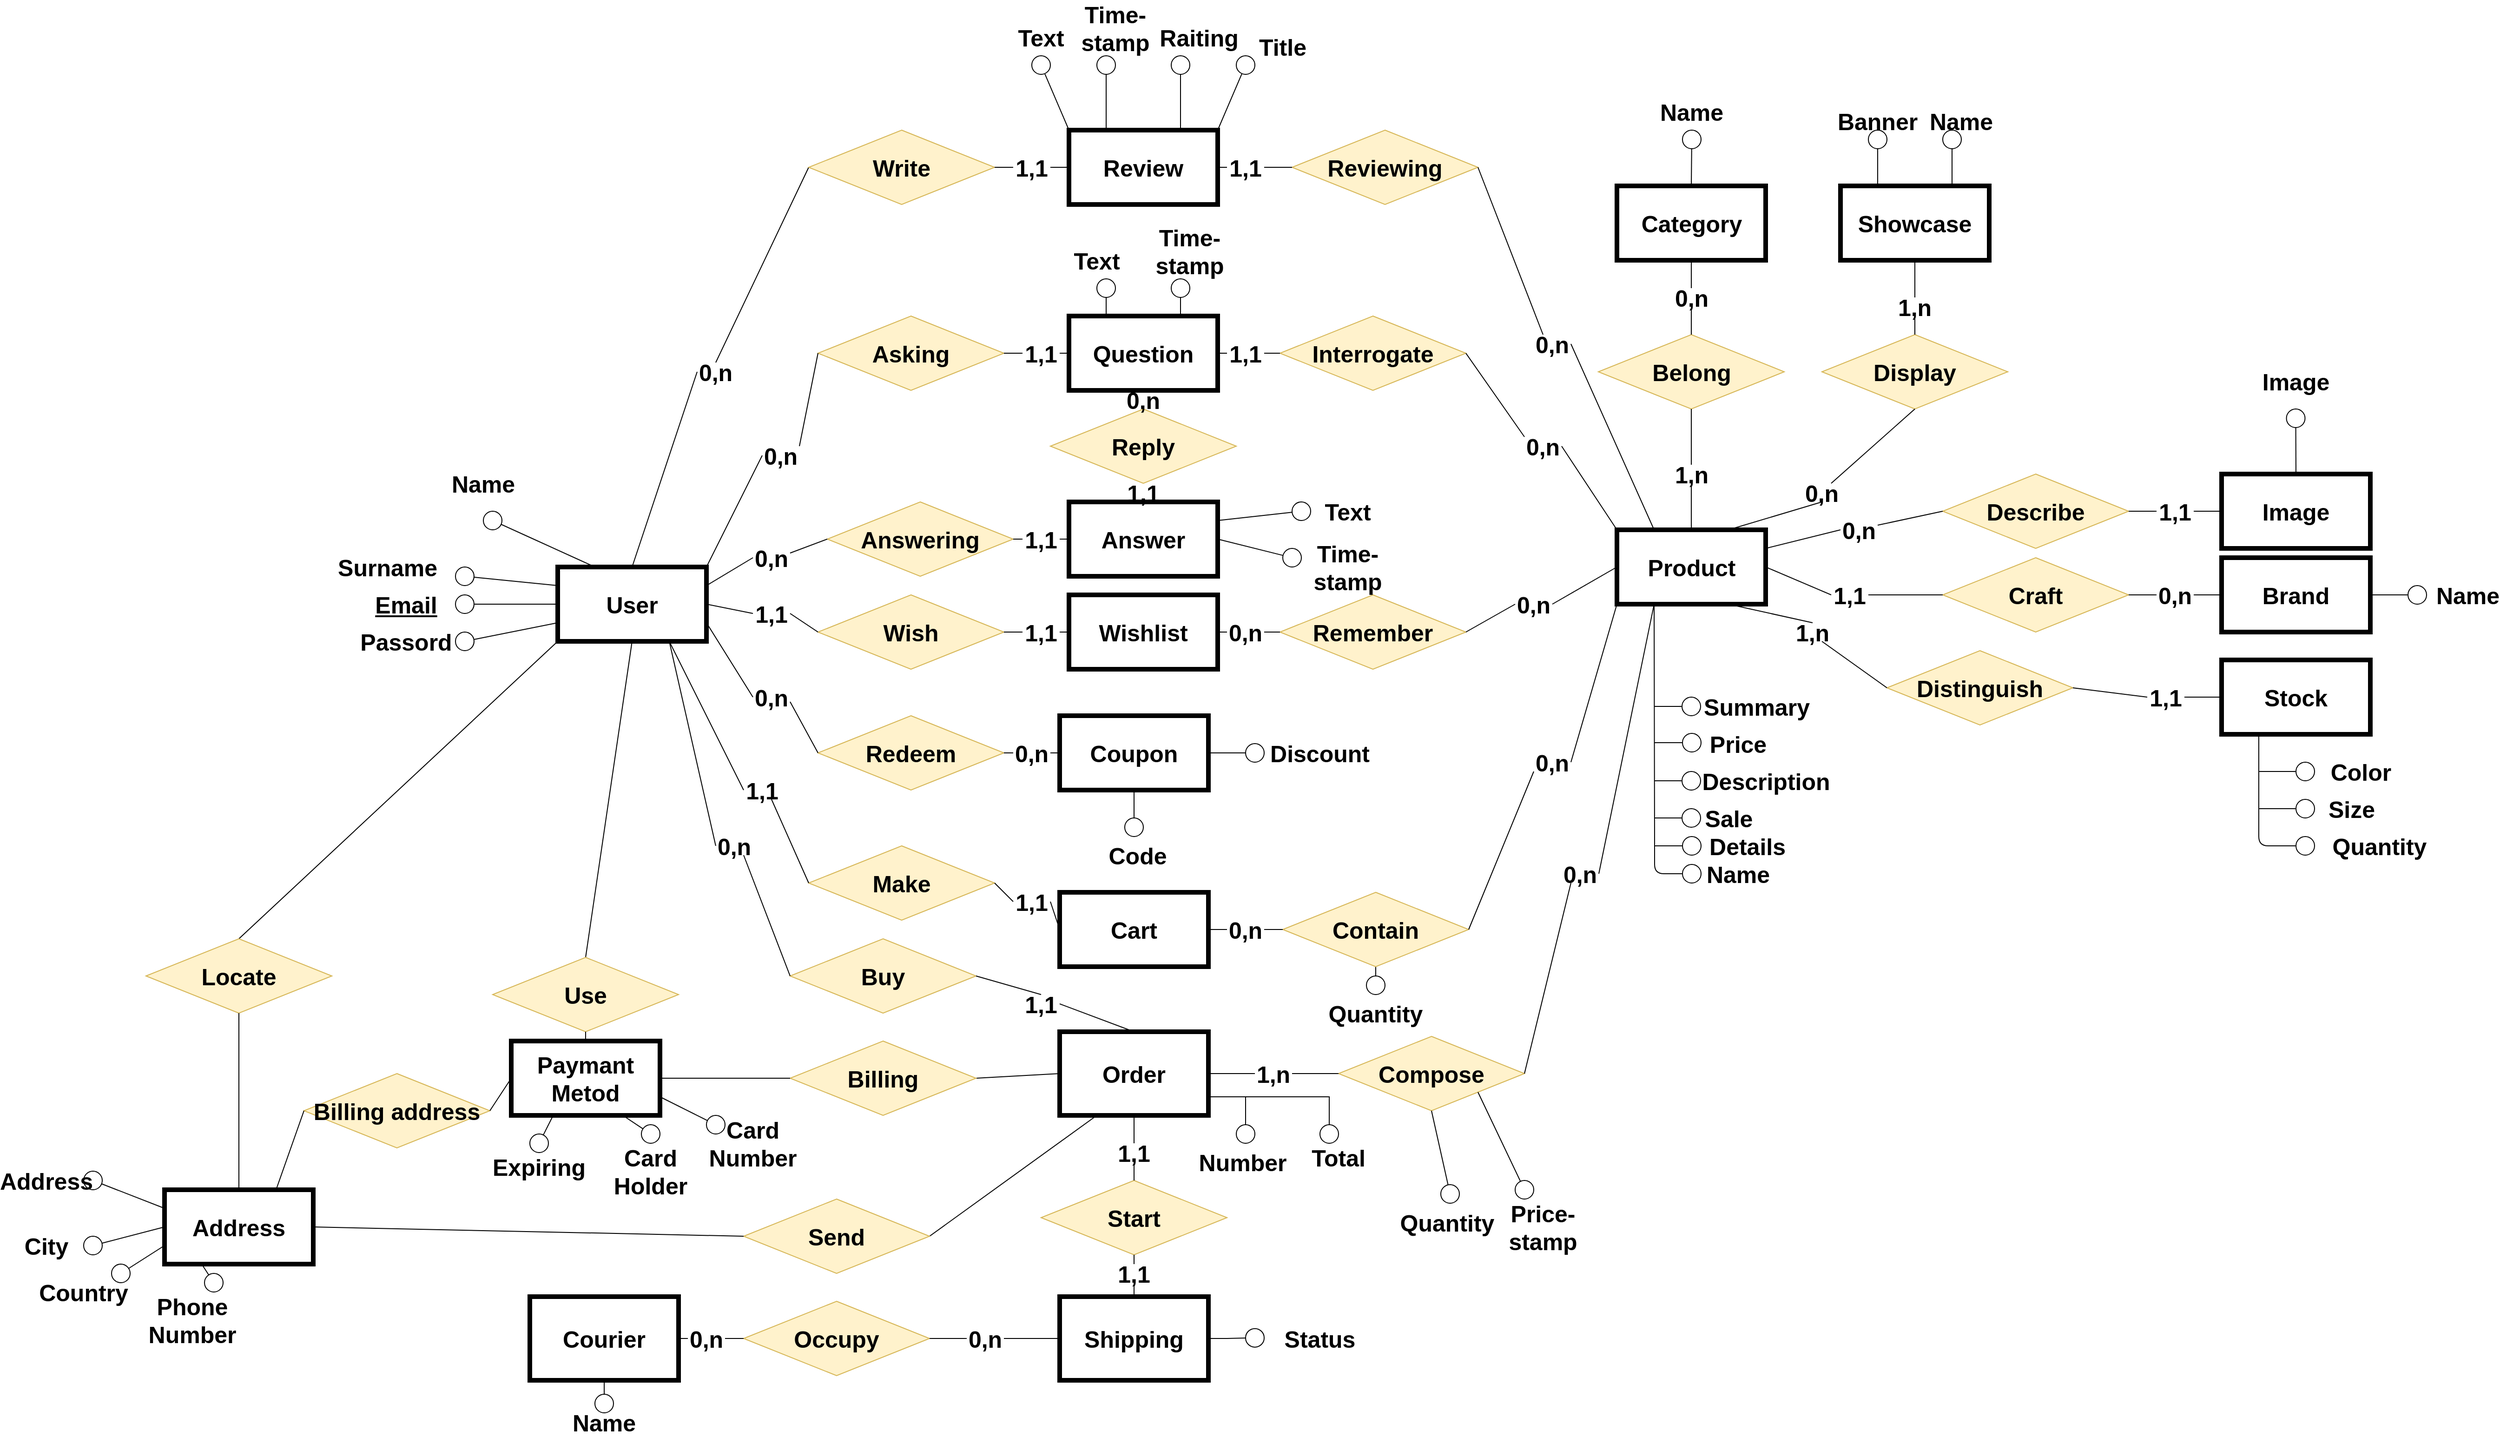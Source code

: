 <mxfile version="12.9.4" type="github">
  <diagram id="CQYaAHjqZ7QAorhqhi28" name="Page-1">
    <mxGraphModel dx="2885" dy="1812" grid="1" gridSize="10" guides="1" tooltips="1" connect="1" arrows="1" fold="1" page="1" pageScale="1" pageWidth="827" pageHeight="1169" math="0" shadow="0">
      <root>
        <mxCell id="0" />
        <mxCell id="1" parent="0" />
        <mxCell id="1BS-HU7HtbE8BR-Be_lK-1" value="User" style="rounded=0;whiteSpace=wrap;html=1;fontSize=25;fontStyle=1;strokeWidth=5;" parent="1" vertex="1">
          <mxGeometry x="-230" y="170" width="160" height="80" as="geometry" />
        </mxCell>
        <mxCell id="1BS-HU7HtbE8BR-Be_lK-2" value="Product" style="rounded=0;whiteSpace=wrap;html=1;fontSize=25;fontStyle=1;strokeWidth=5;" parent="1" vertex="1">
          <mxGeometry x="909.5" y="130" width="160" height="80" as="geometry" />
        </mxCell>
        <mxCell id="1BS-HU7HtbE8BR-Be_lK-3" value="Category" style="rounded=0;whiteSpace=wrap;html=1;fontSize=25;fontStyle=1;strokeWidth=5;" parent="1" vertex="1">
          <mxGeometry x="909.5" y="-240" width="160" height="80" as="geometry" />
        </mxCell>
        <mxCell id="1BS-HU7HtbE8BR-Be_lK-4" value="" style="endArrow=none;html=1;exitX=0.5;exitY=0;exitDx=0;exitDy=0;entryX=0.5;entryY=1;entryDx=0;entryDy=0;fontSize=25;fontStyle=1" parent="1" source="wcDNg7Z-eRSndHOin9jh-2" target="1BS-HU7HtbE8BR-Be_lK-3" edge="1">
          <mxGeometry width="50" height="50" relative="1" as="geometry">
            <mxPoint x="1059" y="220" as="sourcePoint" />
            <mxPoint x="989" y="10" as="targetPoint" />
          </mxGeometry>
        </mxCell>
        <mxCell id="1BS-HU7HtbE8BR-Be_lK-5" value="Wishlist" style="rounded=0;whiteSpace=wrap;html=1;fontSize=25;fontStyle=1;strokeWidth=5;" parent="1" vertex="1">
          <mxGeometry x="320" y="200" width="160" height="80" as="geometry" />
        </mxCell>
        <mxCell id="1BS-HU7HtbE8BR-Be_lK-6" value="" style="endArrow=none;html=1;entryX=0;entryY=0.5;entryDx=0;entryDy=0;exitX=1;exitY=0.5;exitDx=0;exitDy=0;fontSize=25;fontStyle=1" parent="1" source="wcDNg7Z-eRSndHOin9jh-79" target="1BS-HU7HtbE8BR-Be_lK-5" edge="1">
          <mxGeometry width="50" height="50" relative="1" as="geometry">
            <mxPoint x="390" y="260" as="sourcePoint" />
            <mxPoint x="440" y="210" as="targetPoint" />
          </mxGeometry>
        </mxCell>
        <mxCell id="1BS-HU7HtbE8BR-Be_lK-7" value="" style="endArrow=none;html=1;entryX=1;entryY=0.5;entryDx=0;entryDy=0;exitX=0;exitY=0.5;exitDx=0;exitDy=0;fontSize=25;fontStyle=1" parent="1" source="wcDNg7Z-eRSndHOin9jh-43" target="1BS-HU7HtbE8BR-Be_lK-5" edge="1">
          <mxGeometry width="50" height="50" relative="1" as="geometry">
            <mxPoint x="390" y="260" as="sourcePoint" />
            <mxPoint x="440" y="210" as="targetPoint" />
          </mxGeometry>
        </mxCell>
        <mxCell id="1BS-HU7HtbE8BR-Be_lK-8" value="Cart" style="rounded=0;whiteSpace=wrap;html=1;fontSize=25;fontStyle=1;strokeWidth=5;" parent="1" vertex="1">
          <mxGeometry x="310" y="520" width="160" height="80" as="geometry" />
        </mxCell>
        <mxCell id="1BS-HU7HtbE8BR-Be_lK-9" value="" style="endArrow=none;html=1;exitX=0;exitY=0.5;exitDx=0;exitDy=0;entryX=0.75;entryY=1;entryDx=0;entryDy=0;fontSize=25;fontStyle=1" parent="1" source="wcDNg7Z-eRSndHOin9jh-85" target="1BS-HU7HtbE8BR-Be_lK-1" edge="1">
          <mxGeometry width="50" height="50" relative="1" as="geometry">
            <mxPoint x="450" y="260" as="sourcePoint" />
            <mxPoint x="500" y="210" as="targetPoint" />
          </mxGeometry>
        </mxCell>
        <mxCell id="1BS-HU7HtbE8BR-Be_lK-10" value="" style="endArrow=none;html=1;exitX=1;exitY=0.5;exitDx=0;exitDy=0;entryX=0;entryY=1;entryDx=0;entryDy=0;fontSize=25;fontStyle=1" parent="1" source="wcDNg7Z-eRSndHOin9jh-45" target="1BS-HU7HtbE8BR-Be_lK-2" edge="1">
          <mxGeometry width="50" height="50" relative="1" as="geometry">
            <mxPoint x="390" y="260" as="sourcePoint" />
            <mxPoint x="440" y="210" as="targetPoint" />
          </mxGeometry>
        </mxCell>
        <mxCell id="1BS-HU7HtbE8BR-Be_lK-11" value="Address" style="rounded=0;whiteSpace=wrap;html=1;fontSize=25;fontStyle=1;strokeWidth=5;" parent="1" vertex="1">
          <mxGeometry x="-653" y="840" width="160" height="80" as="geometry" />
        </mxCell>
        <mxCell id="1BS-HU7HtbE8BR-Be_lK-12" value="" style="endArrow=none;html=1;entryX=0;entryY=1;entryDx=0;entryDy=0;exitX=0.5;exitY=0;exitDx=0;exitDy=0;fontSize=25;fontStyle=1" parent="1" source="c2bkHcko6VeSwUFlFjgx-24" target="1BS-HU7HtbE8BR-Be_lK-1" edge="1">
          <mxGeometry width="50" height="50" relative="1" as="geometry">
            <mxPoint x="450" y="360" as="sourcePoint" />
            <mxPoint x="500" y="310" as="targetPoint" />
          </mxGeometry>
        </mxCell>
        <mxCell id="1BS-HU7HtbE8BR-Be_lK-13" value="Paymant Metod" style="rounded=0;whiteSpace=wrap;html=1;fontSize=25;fontStyle=1;strokeWidth=5;" parent="1" vertex="1">
          <mxGeometry x="-280" y="680" width="160" height="80" as="geometry" />
        </mxCell>
        <mxCell id="1BS-HU7HtbE8BR-Be_lK-14" value="" style="endArrow=none;html=1;entryX=0.5;entryY=1;entryDx=0;entryDy=0;exitX=0.5;exitY=0;exitDx=0;exitDy=0;fontSize=25;fontStyle=1" parent="1" source="c2bkHcko6VeSwUFlFjgx-20" target="1BS-HU7HtbE8BR-Be_lK-1" edge="1">
          <mxGeometry width="50" height="50" relative="1" as="geometry">
            <mxPoint x="450" y="360" as="sourcePoint" />
            <mxPoint x="500" y="310" as="targetPoint" />
          </mxGeometry>
        </mxCell>
        <mxCell id="-YLVVvJB87jnQkhJQOnv-47" style="edgeStyle=orthogonalEdgeStyle;rounded=0;orthogonalLoop=1;jettySize=auto;html=1;exitX=1;exitY=0.75;exitDx=0;exitDy=0;startArrow=none;startFill=0;startSize=6;endArrow=oval;endFill=0;endSize=20;strokeColor=#000000;fontSize=25;fontColor=#000000;fontStyle=1" parent="1" source="1BS-HU7HtbE8BR-Be_lK-15" edge="1">
          <mxGeometry relative="1" as="geometry">
            <mxPoint x="510" y="780" as="targetPoint" />
            <Array as="points">
              <mxPoint x="470" y="740" />
              <mxPoint x="510" y="740" />
            </Array>
          </mxGeometry>
        </mxCell>
        <mxCell id="1BS-HU7HtbE8BR-Be_lK-15" value="Order" style="rounded=0;whiteSpace=wrap;html=1;fontSize=25;fontStyle=1;strokeWidth=5;" parent="1" vertex="1">
          <mxGeometry x="310" y="670" width="160" height="90" as="geometry" />
        </mxCell>
        <mxCell id="1BS-HU7HtbE8BR-Be_lK-16" value="" style="endArrow=none;html=1;entryX=0.75;entryY=1;entryDx=0;entryDy=0;exitX=0;exitY=0.5;exitDx=0;exitDy=0;fontSize=25;fontStyle=1;" parent="1" source="wcDNg7Z-eRSndHOin9jh-90" target="1BS-HU7HtbE8BR-Be_lK-1" edge="1">
          <mxGeometry width="50" height="50" relative="1" as="geometry">
            <mxPoint x="470" y="360" as="sourcePoint" />
            <mxPoint x="520" y="310" as="targetPoint" />
          </mxGeometry>
        </mxCell>
        <mxCell id="1BS-HU7HtbE8BR-Be_lK-17" value="" style="endArrow=none;html=1;exitX=1;exitY=0.5;exitDx=0;exitDy=0;entryX=0;entryY=0.5;entryDx=0;entryDy=0;fontSize=25;fontStyle=1" parent="1" source="c2bkHcko6VeSwUFlFjgx-22" target="1BS-HU7HtbE8BR-Be_lK-15" edge="1">
          <mxGeometry width="50" height="50" relative="1" as="geometry">
            <mxPoint x="400" y="590" as="sourcePoint" />
            <mxPoint x="450" y="540" as="targetPoint" />
          </mxGeometry>
        </mxCell>
        <mxCell id="1BS-HU7HtbE8BR-Be_lK-18" value="" style="endArrow=none;html=1;exitX=1;exitY=0.5;exitDx=0;exitDy=0;fontSize=25;fontStyle=1;entryX=0.25;entryY=1;entryDx=0;entryDy=0;" parent="1" source="c2bkHcko6VeSwUFlFjgx-27" target="1BS-HU7HtbE8BR-Be_lK-15" edge="1">
          <mxGeometry width="50" height="50" relative="1" as="geometry">
            <mxPoint x="400" y="590" as="sourcePoint" />
            <mxPoint x="350" y="780" as="targetPoint" />
          </mxGeometry>
        </mxCell>
        <mxCell id="1BS-HU7HtbE8BR-Be_lK-19" value="" style="endArrow=none;html=1;entryX=0.25;entryY=1;entryDx=0;entryDy=0;exitX=1;exitY=0.5;exitDx=0;exitDy=0;fontSize=25;fontStyle=1" parent="1" source="wcDNg7Z-eRSndHOin9jh-49" target="1BS-HU7HtbE8BR-Be_lK-2" edge="1">
          <mxGeometry width="50" height="50" relative="1" as="geometry">
            <mxPoint x="630" y="344" as="sourcePoint" />
            <mxPoint x="460" y="310" as="targetPoint" />
          </mxGeometry>
        </mxCell>
        <mxCell id="1BS-HU7HtbE8BR-Be_lK-20" value="" style="endArrow=none;html=1;entryX=1;entryY=0.25;entryDx=0;entryDy=0;exitX=0;exitY=0.5;exitDx=0;exitDy=0;fontSize=25;fontStyle=1" parent="1" source="wcDNg7Z-eRSndHOin9jh-13" target="1BS-HU7HtbE8BR-Be_lK-2" edge="1">
          <mxGeometry width="50" height="50" relative="1" as="geometry">
            <mxPoint x="1019.5" y="320" as="sourcePoint" />
            <mxPoint x="719.5" y="200" as="targetPoint" />
          </mxGeometry>
        </mxCell>
        <mxCell id="1BS-HU7HtbE8BR-Be_lK-21" value="Image" style="rounded=0;whiteSpace=wrap;html=1;fontSize=25;fontStyle=1;strokeWidth=5;" parent="1" vertex="1">
          <mxGeometry x="1560" y="70" width="160" height="80" as="geometry" />
        </mxCell>
        <mxCell id="1BS-HU7HtbE8BR-Be_lK-22" value="Review" style="rounded=0;whiteSpace=wrap;html=1;fontSize=25;fontStyle=1;strokeWidth=5;" parent="1" vertex="1">
          <mxGeometry x="320" y="-300" width="160" height="80" as="geometry" />
        </mxCell>
        <mxCell id="1BS-HU7HtbE8BR-Be_lK-23" value="" style="endArrow=none;html=1;entryX=1;entryY=0.5;entryDx=0;entryDy=0;exitX=0;exitY=0.5;exitDx=0;exitDy=0;fontSize=25;fontStyle=1" parent="1" source="wcDNg7Z-eRSndHOin9jh-35" target="1BS-HU7HtbE8BR-Be_lK-22" edge="1">
          <mxGeometry width="50" height="50" relative="1" as="geometry">
            <mxPoint x="410" y="130" as="sourcePoint" />
            <mxPoint x="460" y="80" as="targetPoint" />
          </mxGeometry>
        </mxCell>
        <mxCell id="1BS-HU7HtbE8BR-Be_lK-24" value="" style="endArrow=none;html=1;exitX=0.5;exitY=0;exitDx=0;exitDy=0;fontSize=25;fontStyle=1;entryX=0;entryY=0.5;entryDx=0;entryDy=0;" parent="1" source="wcDNg7Z-eRSndHOin9jh-65" target="c2bkHcko6VeSwUFlFjgx-4" edge="1">
          <mxGeometry width="50" height="50" relative="1" as="geometry">
            <mxPoint x="470" y="130" as="sourcePoint" />
            <mxPoint x="30" y="60" as="targetPoint" />
          </mxGeometry>
        </mxCell>
        <mxCell id="1BS-HU7HtbE8BR-Be_lK-26" value="Quantity" style="text;html=1;strokeColor=none;fillColor=none;align=center;verticalAlign=middle;whiteSpace=wrap;rounded=0;fontSize=25;fontStyle=1" parent="1" vertex="1">
          <mxGeometry x="707" y="864.5" width="40" height="20" as="geometry" />
        </mxCell>
        <mxCell id="1BS-HU7HtbE8BR-Be_lK-27" value="" style="endArrow=none;html=1;fontSize=25;exitX=1;exitY=0.5;exitDx=0;exitDy=0;entryX=0;entryY=0.5;entryDx=0;entryDy=0;fontStyle=1" parent="1" source="wcDNg7Z-eRSndHOin9jh-83" target="1BS-HU7HtbE8BR-Be_lK-28" edge="1">
          <mxGeometry width="50" height="50" relative="1" as="geometry">
            <mxPoint x="1017.25" y="200" as="sourcePoint" />
            <mxPoint x="1387.25" y="90" as="targetPoint" />
          </mxGeometry>
        </mxCell>
        <mxCell id="1BS-HU7HtbE8BR-Be_lK-28" value="Coupon" style="rounded=0;whiteSpace=wrap;html=1;fontSize=25;fontStyle=1;strokeWidth=5;" parent="1" vertex="1">
          <mxGeometry x="310" y="330" width="160" height="80" as="geometry" />
        </mxCell>
        <mxCell id="1BS-HU7HtbE8BR-Be_lK-29" value="Brand" style="rounded=0;whiteSpace=wrap;html=1;fontSize=25;fontStyle=1;strokeWidth=5;" parent="1" vertex="1">
          <mxGeometry x="1560" y="160" width="160" height="80" as="geometry" />
        </mxCell>
        <mxCell id="1BS-HU7HtbE8BR-Be_lK-30" value="" style="endArrow=none;html=1;fontSize=25;entryX=0;entryY=0.5;entryDx=0;entryDy=0;exitX=1;exitY=0.5;exitDx=0;exitDy=0;fontStyle=1" parent="1" source="wcDNg7Z-eRSndHOin9jh-19" target="1BS-HU7HtbE8BR-Be_lK-29" edge="1">
          <mxGeometry width="50" height="50" relative="1" as="geometry">
            <mxPoint x="937.25" y="220" as="sourcePoint" />
            <mxPoint x="987.25" y="170" as="targetPoint" />
          </mxGeometry>
        </mxCell>
        <mxCell id="1BS-HU7HtbE8BR-Be_lK-31" value="Stock" style="rounded=0;whiteSpace=wrap;html=1;fontSize=25;fontStyle=1;strokeWidth=5;" parent="1" vertex="1">
          <mxGeometry x="1560" y="270" width="160" height="80" as="geometry" />
        </mxCell>
        <mxCell id="1BS-HU7HtbE8BR-Be_lK-32" value="" style="endArrow=none;html=1;fontSize=25;entryX=0.75;entryY=1;entryDx=0;entryDy=0;exitX=0.5;exitY=0;exitDx=0;exitDy=0;fontStyle=1" parent="1" source="wcDNg7Z-eRSndHOin9jh-29" target="1BS-HU7HtbE8BR-Be_lK-2" edge="1">
          <mxGeometry width="50" height="50" relative="1" as="geometry">
            <mxPoint x="809.5" y="350" as="sourcePoint" />
            <mxPoint x="859.5" y="300" as="targetPoint" />
          </mxGeometry>
        </mxCell>
        <mxCell id="1BS-HU7HtbE8BR-Be_lK-33" value="Color&lt;span style=&quot;color: rgba(0, 0, 0, 0); font-family: monospace; font-size: 0px; white-space: nowrap;&quot;&gt;%3CmxGraphModel%3E%3Croot%3E%3CmxCell%20id%3D%220%22%2F%3E%3CmxCell%20id%3D%221%22%20parent%3D%220%22%2F%3E%3CmxCell%20id%3D%222%22%20value%3D%22Quantity%22%20style%3D%22text%3Bhtml%3D1%3BstrokeColor%3Dnone%3BfillColor%3Dnone%3Balign%3Dcenter%3BverticalAlign%3Dmiddle%3BwhiteSpace%3Dwrap%3Brounded%3D0%3BfontSize%3D25%3BfontStyle%3D1%22%20vertex%3D%221%22%20parent%3D%221%22%3E%3CmxGeometry%20x%3D%22590%22%20y%3D%22350%22%20width%3D%2240%22%20height%3D%2220%22%20as%3D%22geometry%22%2F%3E%3C%2FmxCell%3E%3C%2Froot%3E%3C%2FmxGraphModel%3E&lt;/span&gt;" style="text;html=1;strokeColor=none;fillColor=none;align=center;verticalAlign=middle;whiteSpace=wrap;rounded=0;fontSize=25;fontStyle=1" parent="1" vertex="1">
          <mxGeometry x="1690" y="380" width="40" height="20" as="geometry" />
        </mxCell>
        <mxCell id="1BS-HU7HtbE8BR-Be_lK-34" value="Quantity" style="text;html=1;strokeColor=none;fillColor=none;align=center;verticalAlign=middle;whiteSpace=wrap;rounded=0;fontSize=25;fontStyle=1" parent="1" vertex="1">
          <mxGeometry x="1710" y="460" width="40" height="20" as="geometry" />
        </mxCell>
        <mxCell id="1BS-HU7HtbE8BR-Be_lK-35" value="Size" style="text;html=1;strokeColor=none;fillColor=none;align=center;verticalAlign=middle;whiteSpace=wrap;rounded=0;fontSize=25;fontStyle=1" parent="1" vertex="1">
          <mxGeometry x="1680" y="420" width="40" height="20" as="geometry" />
        </mxCell>
        <mxCell id="1BS-HU7HtbE8BR-Be_lK-36" value="" style="endArrow=none;html=1;fontSize=25;entryX=0.5;entryY=1;entryDx=0;entryDy=0;exitX=0.5;exitY=0;exitDx=0;exitDy=0;fontStyle=1" parent="1" source="wcDNg7Z-eRSndHOin9jh-57" target="1BS-HU7HtbE8BR-Be_lK-15" edge="1">
          <mxGeometry width="50" height="50" relative="1" as="geometry">
            <mxPoint x="380" y="720" as="sourcePoint" />
            <mxPoint x="590" y="640" as="targetPoint" />
          </mxGeometry>
        </mxCell>
        <mxCell id="-YLVVvJB87jnQkhJQOnv-44" style="edgeStyle=orthogonalEdgeStyle;rounded=0;orthogonalLoop=1;jettySize=auto;html=1;exitX=1;exitY=0.5;exitDx=0;exitDy=0;startArrow=none;startFill=0;startSize=6;endArrow=oval;endFill=0;endSize=20;strokeColor=#000000;fontSize=25;fontColor=#000000;fontStyle=1" parent="1" source="1BS-HU7HtbE8BR-Be_lK-37" edge="1">
          <mxGeometry relative="1" as="geometry">
            <mxPoint x="520" y="999.333" as="targetPoint" />
          </mxGeometry>
        </mxCell>
        <mxCell id="1BS-HU7HtbE8BR-Be_lK-37" value="Shipping" style="rounded=0;whiteSpace=wrap;html=1;fontSize=25;fontStyle=1;strokeWidth=5;" parent="1" vertex="1">
          <mxGeometry x="310" y="955" width="160" height="90" as="geometry" />
        </mxCell>
        <mxCell id="1BS-HU7HtbE8BR-Be_lK-38" value="Courier" style="rounded=0;whiteSpace=wrap;html=1;fontSize=25;fontStyle=1;strokeWidth=5;" parent="1" vertex="1">
          <mxGeometry x="-260" y="955" width="160" height="90" as="geometry" />
        </mxCell>
        <mxCell id="1BS-HU7HtbE8BR-Be_lK-39" value="" style="endArrow=none;html=1;fontSize=25;entryX=0;entryY=0.5;entryDx=0;entryDy=0;exitX=1;exitY=0.5;exitDx=0;exitDy=0;fontStyle=1" parent="1" source="wcDNg7Z-eRSndHOin9jh-63" target="1BS-HU7HtbE8BR-Be_lK-37" edge="1">
          <mxGeometry width="50" height="50" relative="1" as="geometry">
            <mxPoint x="540" y="690" as="sourcePoint" />
            <mxPoint x="590" y="640" as="targetPoint" />
          </mxGeometry>
        </mxCell>
        <mxCell id="1BS-HU7HtbE8BR-Be_lK-40" value="Name" style="text;html=1;strokeColor=none;fillColor=none;align=center;verticalAlign=middle;whiteSpace=wrap;rounded=0;fontSize=25;fontStyle=1" parent="1" vertex="1">
          <mxGeometry x="-200" y="1080" width="40" height="20" as="geometry" />
        </mxCell>
        <mxCell id="1BS-HU7HtbE8BR-Be_lK-41" value="Showcase" style="rounded=0;whiteSpace=wrap;html=1;fontSize=25;fontStyle=1;strokeWidth=5;" parent="1" vertex="1">
          <mxGeometry x="1150" y="-240" width="160" height="80" as="geometry" />
        </mxCell>
        <mxCell id="1BS-HU7HtbE8BR-Be_lK-42" value="" style="endArrow=none;html=1;fontSize=25;entryX=0.5;entryY=1;entryDx=0;entryDy=0;exitX=0.5;exitY=0;exitDx=0;exitDy=0;fontStyle=1" parent="1" source="wcDNg7Z-eRSndHOin9jh-7" target="1BS-HU7HtbE8BR-Be_lK-41" edge="1">
          <mxGeometry width="50" height="50" relative="1" as="geometry">
            <mxPoint x="870" y="520" as="sourcePoint" />
            <mxPoint x="920" y="470" as="targetPoint" />
          </mxGeometry>
        </mxCell>
        <mxCell id="1BS-HU7HtbE8BR-Be_lK-43" value="Question" style="rounded=0;whiteSpace=wrap;html=1;fontSize=25;fontStyle=1;strokeWidth=5;" parent="1" vertex="1">
          <mxGeometry x="320" y="-100" width="160" height="80" as="geometry" />
        </mxCell>
        <mxCell id="1BS-HU7HtbE8BR-Be_lK-44" value="" style="endArrow=none;html=1;fontSize=25;entryX=1;entryY=0.5;entryDx=0;entryDy=0;exitX=0;exitY=0.5;exitDx=0;exitDy=0;fontStyle=1" parent="1" source="wcDNg7Z-eRSndHOin9jh-39" target="1BS-HU7HtbE8BR-Be_lK-43" edge="1">
          <mxGeometry width="50" height="50" relative="1" as="geometry">
            <mxPoint x="470" y="230" as="sourcePoint" />
            <mxPoint x="520" y="180" as="targetPoint" />
          </mxGeometry>
        </mxCell>
        <mxCell id="1BS-HU7HtbE8BR-Be_lK-45" value="" style="endArrow=none;html=1;fontSize=25;entryX=0;entryY=0.5;entryDx=0;entryDy=0;exitX=1;exitY=0.5;exitDx=0;exitDy=0;fontStyle=1" parent="1" source="wcDNg7Z-eRSndHOin9jh-71" target="1BS-HU7HtbE8BR-Be_lK-43" edge="1">
          <mxGeometry width="50" height="50" relative="1" as="geometry">
            <mxPoint x="470" y="-100" as="sourcePoint" />
            <mxPoint x="520" y="-150" as="targetPoint" />
          </mxGeometry>
        </mxCell>
        <mxCell id="1BS-HU7HtbE8BR-Be_lK-48" value="Answer" style="rounded=0;whiteSpace=wrap;html=1;fontSize=25;fontStyle=1;strokeWidth=5;" parent="1" vertex="1">
          <mxGeometry x="320" y="100" width="160" height="80" as="geometry" />
        </mxCell>
        <mxCell id="1BS-HU7HtbE8BR-Be_lK-49" value="" style="endArrow=none;html=1;fontSize=25;entryX=0.5;entryY=1;entryDx=0;entryDy=0;exitX=0.5;exitY=0;exitDx=0;exitDy=0;fontStyle=1" parent="1" source="wcDNg7Z-eRSndHOin9jh-53" target="1BS-HU7HtbE8BR-Be_lK-43" edge="1">
          <mxGeometry width="50" height="50" relative="1" as="geometry">
            <mxPoint x="470" y="230" as="sourcePoint" />
            <mxPoint x="520" y="180" as="targetPoint" />
          </mxGeometry>
        </mxCell>
        <mxCell id="1BS-HU7HtbE8BR-Be_lK-50" value="" style="endArrow=none;html=1;fontSize=25;exitX=1;exitY=0.5;exitDx=0;exitDy=0;entryX=0;entryY=0.5;entryDx=0;entryDy=0;fontStyle=1" parent="1" source="wcDNg7Z-eRSndHOin9jh-75" target="1BS-HU7HtbE8BR-Be_lK-48" edge="1">
          <mxGeometry width="50" height="50" relative="1" as="geometry">
            <mxPoint x="420" y="320" as="sourcePoint" />
            <mxPoint x="280" y="140" as="targetPoint" />
          </mxGeometry>
        </mxCell>
        <mxCell id="c2bkHcko6VeSwUFlFjgx-4" value="Write" style="rhombus;whiteSpace=wrap;html=1;fontSize=25;fontStyle=1;fillColor=#fff2cc;strokeColor=#d6b656;" parent="1" vertex="1">
          <mxGeometry x="40" y="-300" width="200" height="80" as="geometry" />
        </mxCell>
        <mxCell id="c2bkHcko6VeSwUFlFjgx-5" value="" style="endArrow=none;html=1;exitX=1;exitY=0.5;exitDx=0;exitDy=0;fontSize=25;fontStyle=1;entryX=0;entryY=0.5;entryDx=0;entryDy=0;" parent="1" source="wcDNg7Z-eRSndHOin9jh-67" target="1BS-HU7HtbE8BR-Be_lK-22" edge="1">
          <mxGeometry width="50" height="50" relative="1" as="geometry">
            <mxPoint x="-190" y="-10" as="sourcePoint" />
            <mxPoint x="-20" y="-100" as="targetPoint" />
          </mxGeometry>
        </mxCell>
        <mxCell id="c2bkHcko6VeSwUFlFjgx-6" value="Answering" style="rhombus;whiteSpace=wrap;html=1;fontSize=25;fontStyle=1;fillColor=#fff2cc;strokeColor=#d6b656;" parent="1" vertex="1">
          <mxGeometry x="60" y="100" width="200" height="80" as="geometry" />
        </mxCell>
        <mxCell id="c2bkHcko6VeSwUFlFjgx-7" value="" style="endArrow=none;html=1;fontSize=25;exitX=1;exitY=0.25;exitDx=0;exitDy=0;entryX=0;entryY=0.5;entryDx=0;entryDy=0;fontStyle=1" parent="1" source="wcDNg7Z-eRSndHOin9jh-73" target="c2bkHcko6VeSwUFlFjgx-6" edge="1">
          <mxGeometry width="50" height="50" relative="1" as="geometry">
            <mxPoint x="-60" y="150" as="sourcePoint" />
            <mxPoint x="380" y="140" as="targetPoint" />
          </mxGeometry>
        </mxCell>
        <mxCell id="c2bkHcko6VeSwUFlFjgx-10" value="Asking" style="rhombus;whiteSpace=wrap;html=1;fontSize=25;fontStyle=1;fillColor=#fff2cc;strokeColor=#d6b656;" parent="1" vertex="1">
          <mxGeometry x="50" y="-100" width="200" height="80" as="geometry" />
        </mxCell>
        <mxCell id="c2bkHcko6VeSwUFlFjgx-11" value="" style="endArrow=none;html=1;fontSize=25;entryX=0;entryY=0.5;entryDx=0;entryDy=0;exitX=1;exitY=0;exitDx=0;exitDy=0;fontStyle=1" parent="1" source="wcDNg7Z-eRSndHOin9jh-69" target="c2bkHcko6VeSwUFlFjgx-10" edge="1">
          <mxGeometry width="50" height="50" relative="1" as="geometry">
            <mxPoint x="-60" y="130" as="sourcePoint" />
            <mxPoint x="380" y="-110" as="targetPoint" />
          </mxGeometry>
        </mxCell>
        <mxCell id="c2bkHcko6VeSwUFlFjgx-12" value="Reply" style="rhombus;whiteSpace=wrap;html=1;fontSize=25;fontStyle=1;fillColor=#fff2cc;strokeColor=#d6b656;" parent="1" vertex="1">
          <mxGeometry x="300" width="200" height="80" as="geometry" />
        </mxCell>
        <mxCell id="c2bkHcko6VeSwUFlFjgx-13" value="" style="endArrow=none;html=1;fontSize=25;entryX=0.5;entryY=1;entryDx=0;entryDy=0;exitX=0.5;exitY=0;exitDx=0;exitDy=0;fontStyle=1" parent="1" source="wcDNg7Z-eRSndHOin9jh-55" target="c2bkHcko6VeSwUFlFjgx-12" edge="1">
          <mxGeometry width="50" height="50" relative="1" as="geometry">
            <mxPoint x="400" y="100" as="sourcePoint" />
            <mxPoint x="400" y="-70" as="targetPoint" />
          </mxGeometry>
        </mxCell>
        <mxCell id="c2bkHcko6VeSwUFlFjgx-14" value="Wish" style="rhombus;whiteSpace=wrap;html=1;fontSize=25;fontStyle=1;fillColor=#fff2cc;strokeColor=#d6b656;" parent="1" vertex="1">
          <mxGeometry x="50" y="200" width="200" height="80" as="geometry" />
        </mxCell>
        <mxCell id="c2bkHcko6VeSwUFlFjgx-15" value="" style="endArrow=none;html=1;entryX=0;entryY=0.5;entryDx=0;entryDy=0;exitX=1;exitY=0.5;exitDx=0;exitDy=0;fontSize=25;fontStyle=1" parent="1" source="wcDNg7Z-eRSndHOin9jh-77" target="c2bkHcko6VeSwUFlFjgx-14" edge="1">
          <mxGeometry width="50" height="50" relative="1" as="geometry">
            <mxPoint x="-60" y="170" as="sourcePoint" />
            <mxPoint x="380" y="240" as="targetPoint" />
          </mxGeometry>
        </mxCell>
        <mxCell id="c2bkHcko6VeSwUFlFjgx-16" value="Make" style="rhombus;whiteSpace=wrap;html=1;fontSize=25;fontStyle=1;fillColor=#fff2cc;strokeColor=#d6b656;" parent="1" vertex="1">
          <mxGeometry x="40" y="470" width="200" height="80" as="geometry" />
        </mxCell>
        <mxCell id="c2bkHcko6VeSwUFlFjgx-17" value="" style="endArrow=none;html=1;exitX=0;exitY=0.5;exitDx=0;exitDy=0;fontSize=25;fontStyle=1;entryX=1;entryY=0.5;entryDx=0;entryDy=0;" parent="1" source="wcDNg7Z-eRSndHOin9jh-88" target="c2bkHcko6VeSwUFlFjgx-16" edge="1">
          <mxGeometry width="50" height="50" relative="1" as="geometry">
            <mxPoint x="310" y="560" as="sourcePoint" />
            <mxPoint x="280" y="480" as="targetPoint" />
          </mxGeometry>
        </mxCell>
        <mxCell id="c2bkHcko6VeSwUFlFjgx-18" value="Buy" style="rhombus;whiteSpace=wrap;html=1;fontSize=25;fontStyle=1;fillColor=#fff2cc;strokeColor=#d6b656;" parent="1" vertex="1">
          <mxGeometry x="20" y="570" width="200" height="80" as="geometry" />
        </mxCell>
        <mxCell id="c2bkHcko6VeSwUFlFjgx-19" value="" style="endArrow=none;html=1;fontSize=25;fontStyle=1;entryX=1;entryY=0.5;entryDx=0;entryDy=0;exitX=0.5;exitY=0;exitDx=0;exitDy=0;" parent="1" source="wcDNg7Z-eRSndHOin9jh-92" target="c2bkHcko6VeSwUFlFjgx-18" edge="1">
          <mxGeometry width="50" height="50" relative="1" as="geometry">
            <mxPoint x="290" y="660" as="sourcePoint" />
            <mxPoint x="50" y="640" as="targetPoint" />
          </mxGeometry>
        </mxCell>
        <mxCell id="c2bkHcko6VeSwUFlFjgx-20" value="Use" style="rhombus;whiteSpace=wrap;html=1;fontSize=25;fontStyle=1;fillColor=#fff2cc;strokeColor=#d6b656;" parent="1" vertex="1">
          <mxGeometry x="-300" y="590" width="200" height="80" as="geometry" />
        </mxCell>
        <mxCell id="c2bkHcko6VeSwUFlFjgx-21" value="" style="endArrow=none;html=1;entryX=0.5;entryY=1;entryDx=0;entryDy=0;exitX=0.5;exitY=0;exitDx=0;exitDy=0;fontSize=25;fontStyle=1;fillColor=#fff2cc;strokeColor=#000000;fontColor=#000000;" parent="1" source="1BS-HU7HtbE8BR-Be_lK-13" target="c2bkHcko6VeSwUFlFjgx-20" edge="1">
          <mxGeometry width="50" height="50" relative="1" as="geometry">
            <mxPoint x="-60" y="630" as="sourcePoint" />
            <mxPoint x="-170" y="430" as="targetPoint" />
          </mxGeometry>
        </mxCell>
        <mxCell id="c2bkHcko6VeSwUFlFjgx-22" value="Billing" style="rhombus;whiteSpace=wrap;html=1;fontSize=25;fontStyle=1;fillColor=#fff2cc;strokeColor=#d6b656;" parent="1" vertex="1">
          <mxGeometry x="20" y="680" width="200" height="80" as="geometry" />
        </mxCell>
        <mxCell id="c2bkHcko6VeSwUFlFjgx-23" value="" style="endArrow=none;html=1;exitX=1;exitY=0.5;exitDx=0;exitDy=0;entryX=0;entryY=0.5;entryDx=0;entryDy=0;fontSize=25;fontStyle=1" parent="1" source="1BS-HU7HtbE8BR-Be_lK-13" target="c2bkHcko6VeSwUFlFjgx-22" edge="1">
          <mxGeometry width="50" height="50" relative="1" as="geometry">
            <mxPoint x="20" y="650" as="sourcePoint" />
            <mxPoint x="350" y="705" as="targetPoint" />
          </mxGeometry>
        </mxCell>
        <mxCell id="c2bkHcko6VeSwUFlFjgx-24" value="Locate" style="rhombus;whiteSpace=wrap;html=1;fontSize=25;fontStyle=1;fillColor=#fff2cc;strokeColor=#d6b656;" parent="1" vertex="1">
          <mxGeometry x="-673" y="570" width="200" height="80" as="geometry" />
        </mxCell>
        <mxCell id="c2bkHcko6VeSwUFlFjgx-25" value="" style="endArrow=none;html=1;entryX=0.5;entryY=1;entryDx=0;entryDy=0;exitX=0.5;exitY=0;exitDx=0;exitDy=0;fontSize=25;fontStyle=1" parent="1" source="1BS-HU7HtbE8BR-Be_lK-11" target="c2bkHcko6VeSwUFlFjgx-24" edge="1">
          <mxGeometry width="50" height="50" relative="1" as="geometry">
            <mxPoint x="-407" y="800" as="sourcePoint" />
            <mxPoint x="-417" y="720" as="targetPoint" />
          </mxGeometry>
        </mxCell>
        <mxCell id="c2bkHcko6VeSwUFlFjgx-27" value="Send" style="rhombus;whiteSpace=wrap;html=1;fontSize=25;fontStyle=1;fillColor=#fff2cc;strokeColor=#d6b656;" parent="1" vertex="1">
          <mxGeometry x="-30" y="850" width="200" height="80" as="geometry" />
        </mxCell>
        <mxCell id="c2bkHcko6VeSwUFlFjgx-28" value="" style="endArrow=none;html=1;exitX=1;exitY=0.5;exitDx=0;exitDy=0;entryX=0;entryY=0.5;entryDx=0;entryDy=0;fontSize=25;fontStyle=1" parent="1" source="1BS-HU7HtbE8BR-Be_lK-11" target="c2bkHcko6VeSwUFlFjgx-27" edge="1">
          <mxGeometry width="50" height="50" relative="1" as="geometry">
            <mxPoint x="-190" y="760" as="sourcePoint" />
            <mxPoint x="370" y="760" as="targetPoint" />
          </mxGeometry>
        </mxCell>
        <mxCell id="c2bkHcko6VeSwUFlFjgx-32" value="Start" style="rhombus;whiteSpace=wrap;html=1;fontSize=25;fontStyle=1;fillColor=#fff2cc;strokeColor=#d6b656;" parent="1" vertex="1">
          <mxGeometry x="290" y="830" width="200" height="80" as="geometry" />
        </mxCell>
        <mxCell id="c2bkHcko6VeSwUFlFjgx-33" value="" style="endArrow=none;html=1;fontSize=25;entryX=0.5;entryY=1;entryDx=0;entryDy=0;exitX=0.5;exitY=0;exitDx=0;exitDy=0;fontStyle=1" parent="1" source="wcDNg7Z-eRSndHOin9jh-59" target="c2bkHcko6VeSwUFlFjgx-32" edge="1">
          <mxGeometry width="50" height="50" relative="1" as="geometry">
            <mxPoint x="390" y="890" as="sourcePoint" />
            <mxPoint x="390" y="760" as="targetPoint" />
          </mxGeometry>
        </mxCell>
        <mxCell id="c2bkHcko6VeSwUFlFjgx-35" value="Occupy" style="rhombus;whiteSpace=wrap;html=1;fontSize=25;fontStyle=1;fillColor=#fff2cc;strokeColor=#d6b656;" parent="1" vertex="1">
          <mxGeometry x="-30" y="960" width="200" height="80" as="geometry" />
        </mxCell>
        <mxCell id="c2bkHcko6VeSwUFlFjgx-36" value="" style="endArrow=none;html=1;fontSize=25;entryX=0;entryY=0.5;entryDx=0;entryDy=0;exitX=1;exitY=0.5;exitDx=0;exitDy=0;fontStyle=1" parent="1" source="wcDNg7Z-eRSndHOin9jh-61" target="c2bkHcko6VeSwUFlFjgx-35" edge="1">
          <mxGeometry width="50" height="50" relative="1" as="geometry">
            <mxPoint x="10" y="935" as="sourcePoint" />
            <mxPoint x="370" y="935" as="targetPoint" />
          </mxGeometry>
        </mxCell>
        <mxCell id="c2bkHcko6VeSwUFlFjgx-37" value="Compose" style="rhombus;whiteSpace=wrap;html=1;fontSize=25;fontStyle=1;fillColor=#fff2cc;strokeColor=#d6b656;" parent="1" vertex="1">
          <mxGeometry x="610" y="675" width="200" height="80" as="geometry" />
        </mxCell>
        <mxCell id="c2bkHcko6VeSwUFlFjgx-38" value="" style="endArrow=none;html=1;entryX=0;entryY=0.5;entryDx=0;entryDy=0;exitX=1;exitY=0.5;exitDx=0;exitDy=0;fontSize=25;fontStyle=1" parent="1" source="wcDNg7Z-eRSndHOin9jh-51" target="c2bkHcko6VeSwUFlFjgx-37" edge="1">
          <mxGeometry width="50" height="50" relative="1" as="geometry">
            <mxPoint x="470" y="715" as="sourcePoint" />
            <mxPoint x="1010" y="380" as="targetPoint" />
          </mxGeometry>
        </mxCell>
        <mxCell id="c2bkHcko6VeSwUFlFjgx-39" value="" style="endArrow=none;html=1;fontSize=25;entryX=0.5;entryY=1;entryDx=0;entryDy=0;exitX=0.5;exitY=0;exitDx=0;exitDy=0;startArrow=oval;startFill=0;startSize=20;fontStyle=1" parent="1" target="c2bkHcko6VeSwUFlFjgx-37" edge="1">
          <mxGeometry width="50" height="50" relative="1" as="geometry">
            <mxPoint x="730" y="844.5" as="sourcePoint" />
            <mxPoint x="810" y="815" as="targetPoint" />
          </mxGeometry>
        </mxCell>
        <mxCell id="c2bkHcko6VeSwUFlFjgx-43" value="Quantity" style="text;html=1;strokeColor=none;fillColor=none;align=center;verticalAlign=middle;whiteSpace=wrap;rounded=0;fontSize=25;fontStyle=1" parent="1" vertex="1">
          <mxGeometry x="630" y="640" width="40" height="20" as="geometry" />
        </mxCell>
        <mxCell id="c2bkHcko6VeSwUFlFjgx-45" value="" style="endArrow=none;html=1;fontSize=25;entryX=0.5;entryY=1;entryDx=0;entryDy=0;exitX=0.5;exitY=0;exitDx=0;exitDy=0;startArrow=oval;startFill=0;startSize=20;fontStyle=1" parent="1" target="c2bkHcko6VeSwUFlFjgx-44" edge="1">
          <mxGeometry width="50" height="50" relative="1" as="geometry">
            <mxPoint x="650" y="620.0" as="sourcePoint" />
            <mxPoint x="733" y="450" as="targetPoint" />
          </mxGeometry>
        </mxCell>
        <mxCell id="c2bkHcko6VeSwUFlFjgx-44" value="Contain" style="rhombus;whiteSpace=wrap;html=1;fontSize=25;fontStyle=1;fillColor=#fff2cc;strokeColor=#d6b656;" parent="1" vertex="1">
          <mxGeometry x="550" y="520" width="200" height="80" as="geometry" />
        </mxCell>
        <mxCell id="c2bkHcko6VeSwUFlFjgx-47" value="" style="endArrow=none;html=1;exitX=1;exitY=0.5;exitDx=0;exitDy=0;entryX=0;entryY=0.5;entryDx=0;entryDy=0;fontSize=25;fontStyle=1" parent="1" source="wcDNg7Z-eRSndHOin9jh-47" target="c2bkHcko6VeSwUFlFjgx-44" edge="1">
          <mxGeometry width="50" height="50" relative="1" as="geometry">
            <mxPoint x="470" y="560" as="sourcePoint" />
            <mxPoint x="930" y="380" as="targetPoint" />
          </mxGeometry>
        </mxCell>
        <mxCell id="c2bkHcko6VeSwUFlFjgx-52" value="Remember" style="rhombus;whiteSpace=wrap;html=1;fontSize=25;fontStyle=1;fillColor=#fff2cc;strokeColor=#d6b656;" parent="1" vertex="1">
          <mxGeometry x="547" y="200" width="200" height="80" as="geometry" />
        </mxCell>
        <mxCell id="c2bkHcko6VeSwUFlFjgx-53" value="" style="endArrow=none;html=1;entryX=1;entryY=0.5;entryDx=0;entryDy=0;exitX=0;exitY=0.5;exitDx=0;exitDy=0;fontSize=25;fontStyle=1" parent="1" source="wcDNg7Z-eRSndHOin9jh-41" target="c2bkHcko6VeSwUFlFjgx-52" edge="1">
          <mxGeometry width="50" height="50" relative="1" as="geometry">
            <mxPoint x="940" y="170" as="sourcePoint" />
            <mxPoint x="480" y="240" as="targetPoint" />
          </mxGeometry>
        </mxCell>
        <mxCell id="c2bkHcko6VeSwUFlFjgx-54" value="Interrogate" style="rhombus;whiteSpace=wrap;html=1;fontSize=25;fontStyle=1;fillColor=#fff2cc;strokeColor=#d6b656;" parent="1" vertex="1">
          <mxGeometry x="547" y="-100" width="200" height="80" as="geometry" />
        </mxCell>
        <mxCell id="c2bkHcko6VeSwUFlFjgx-55" value="" style="endArrow=none;html=1;fontSize=25;entryX=1;entryY=0.5;entryDx=0;entryDy=0;exitX=0;exitY=0;exitDx=0;exitDy=0;fontStyle=1" parent="1" source="wcDNg7Z-eRSndHOin9jh-37" target="c2bkHcko6VeSwUFlFjgx-54" edge="1">
          <mxGeometry width="50" height="50" relative="1" as="geometry">
            <mxPoint x="940" y="130" as="sourcePoint" />
            <mxPoint x="480" y="-60" as="targetPoint" />
          </mxGeometry>
        </mxCell>
        <mxCell id="c2bkHcko6VeSwUFlFjgx-56" value="Reviewing" style="rhombus;whiteSpace=wrap;html=1;fontSize=25;fontStyle=1;fillColor=#fff2cc;strokeColor=#d6b656;" parent="1" vertex="1">
          <mxGeometry x="560" y="-300" width="200" height="80" as="geometry" />
        </mxCell>
        <mxCell id="c2bkHcko6VeSwUFlFjgx-57" value="" style="endArrow=none;html=1;entryX=1;entryY=0.5;entryDx=0;entryDy=0;exitX=0.25;exitY=0;exitDx=0;exitDy=0;fontSize=25;fontStyle=1" parent="1" source="wcDNg7Z-eRSndHOin9jh-33" target="c2bkHcko6VeSwUFlFjgx-56" edge="1">
          <mxGeometry width="50" height="50" relative="1" as="geometry">
            <mxPoint x="980" y="130" as="sourcePoint" />
            <mxPoint x="480" y="-200" as="targetPoint" />
          </mxGeometry>
        </mxCell>
        <mxCell id="c2bkHcko6VeSwUFlFjgx-61" value="" style="endArrow=oval;html=1;fontSize=25;exitX=0.5;exitY=1;exitDx=0;exitDy=0;startSize=6;startArrow=none;startFill=0;endSize=20;endFill=0;fontStyle=1" parent="1" source="1BS-HU7HtbE8BR-Be_lK-38" edge="1">
          <mxGeometry width="50" height="50" relative="1" as="geometry">
            <mxPoint x="-120" y="1180" as="sourcePoint" />
            <mxPoint x="-180" y="1070" as="targetPoint" />
          </mxGeometry>
        </mxCell>
        <mxCell id="c2bkHcko6VeSwUFlFjgx-63" value="Belong" style="rhombus;whiteSpace=wrap;html=1;fontSize=25;fontStyle=1;fillColor=#fff2cc;strokeColor=#d6b656;" parent="1" vertex="1">
          <mxGeometry x="889.5" y="-80" width="200" height="80" as="geometry" />
        </mxCell>
        <mxCell id="c2bkHcko6VeSwUFlFjgx-64" value="" style="endArrow=none;html=1;exitX=0.5;exitY=0;exitDx=0;exitDy=0;entryX=0.5;entryY=1;entryDx=0;entryDy=0;fontSize=25;fontStyle=1" parent="1" source="wcDNg7Z-eRSndHOin9jh-3" target="c2bkHcko6VeSwUFlFjgx-63" edge="1">
          <mxGeometry width="50" height="50" relative="1" as="geometry">
            <mxPoint x="989.5" y="130" as="sourcePoint" />
            <mxPoint x="926.5" y="-160" as="targetPoint" />
          </mxGeometry>
        </mxCell>
        <mxCell id="c2bkHcko6VeSwUFlFjgx-65" value="Display" style="rhombus;whiteSpace=wrap;html=1;fontSize=25;fontStyle=1;fillColor=#fff2cc;strokeColor=#d6b656;" parent="1" vertex="1">
          <mxGeometry x="1130" y="-80" width="200" height="80" as="geometry" />
        </mxCell>
        <mxCell id="c2bkHcko6VeSwUFlFjgx-66" value="" style="endArrow=none;html=1;fontSize=25;entryX=0.5;entryY=1;entryDx=0;entryDy=0;exitX=0.75;exitY=0;exitDx=0;exitDy=0;fontStyle=1" parent="1" source="wcDNg7Z-eRSndHOin9jh-11" target="c2bkHcko6VeSwUFlFjgx-65" edge="1">
          <mxGeometry width="50" height="50" relative="1" as="geometry">
            <mxPoint x="1029.5" y="130" as="sourcePoint" />
            <mxPoint x="1069.75" y="-160" as="targetPoint" />
          </mxGeometry>
        </mxCell>
        <mxCell id="c2bkHcko6VeSwUFlFjgx-71" value="Describe" style="rhombus;whiteSpace=wrap;html=1;fontSize=25;fontStyle=1;fillColor=#fff2cc;strokeColor=#d6b656;" parent="1" vertex="1">
          <mxGeometry x="1260" y="70" width="200" height="80" as="geometry" />
        </mxCell>
        <mxCell id="c2bkHcko6VeSwUFlFjgx-72" value="" style="endArrow=none;html=1;entryX=1;entryY=0.5;entryDx=0;entryDy=0;exitX=0;exitY=0.5;exitDx=0;exitDy=0;fontSize=25;fontStyle=1" parent="1" source="wcDNg7Z-eRSndHOin9jh-15" target="c2bkHcko6VeSwUFlFjgx-71" edge="1">
          <mxGeometry width="50" height="50" relative="1" as="geometry">
            <mxPoint x="1527.25" y="20" as="sourcePoint" />
            <mxPoint x="1277.25" y="160" as="targetPoint" />
          </mxGeometry>
        </mxCell>
        <mxCell id="c2bkHcko6VeSwUFlFjgx-74" value="Craft" style="rhombus;whiteSpace=wrap;html=1;fontSize=25;fontStyle=1;fillColor=#fff2cc;strokeColor=#d6b656;" parent="1" vertex="1">
          <mxGeometry x="1260" y="160" width="200" height="80" as="geometry" />
        </mxCell>
        <mxCell id="c2bkHcko6VeSwUFlFjgx-75" value="" style="endArrow=none;html=1;fontSize=25;entryX=0;entryY=0.5;entryDx=0;entryDy=0;exitX=1;exitY=0.5;exitDx=0;exitDy=0;fontStyle=1" parent="1" source="wcDNg7Z-eRSndHOin9jh-17" target="c2bkHcko6VeSwUFlFjgx-74" edge="1">
          <mxGeometry width="50" height="50" relative="1" as="geometry">
            <mxPoint x="1069.5" y="170" as="sourcePoint" />
            <mxPoint x="1329.5" y="170" as="targetPoint" />
          </mxGeometry>
        </mxCell>
        <mxCell id="c2bkHcko6VeSwUFlFjgx-76" value="Redeem" style="rhombus;whiteSpace=wrap;html=1;fontSize=25;fontStyle=1;fillColor=#fff2cc;strokeColor=#d6b656;" parent="1" vertex="1">
          <mxGeometry x="50" y="330" width="200" height="80" as="geometry" />
        </mxCell>
        <mxCell id="c2bkHcko6VeSwUFlFjgx-77" value="" style="endArrow=none;html=1;fontSize=25;entryX=0;entryY=0.5;entryDx=0;entryDy=0;fontStyle=1;exitX=1;exitY=0.75;exitDx=0;exitDy=0;" parent="1" source="wcDNg7Z-eRSndHOin9jh-81" target="c2bkHcko6VeSwUFlFjgx-76" edge="1">
          <mxGeometry width="50" height="50" relative="1" as="geometry">
            <mxPoint x="-10" y="250" as="sourcePoint" />
            <mxPoint x="1259.5" y="350" as="targetPoint" />
          </mxGeometry>
        </mxCell>
        <mxCell id="c2bkHcko6VeSwUFlFjgx-78" value="Distinguish" style="rhombus;whiteSpace=wrap;html=1;fontSize=25;fontStyle=1;fillColor=#fff2cc;strokeColor=#d6b656;" parent="1" vertex="1">
          <mxGeometry x="1200" y="260" width="200" height="80" as="geometry" />
        </mxCell>
        <mxCell id="c2bkHcko6VeSwUFlFjgx-79" value="" style="endArrow=none;html=1;fontSize=25;entryX=1;entryY=0.5;entryDx=0;entryDy=0;exitX=0;exitY=0.5;exitDx=0;exitDy=0;fontStyle=1" parent="1" source="wcDNg7Z-eRSndHOin9jh-31" target="c2bkHcko6VeSwUFlFjgx-78" edge="1">
          <mxGeometry width="50" height="50" relative="1" as="geometry">
            <mxPoint x="1271" y="330" as="sourcePoint" />
            <mxPoint x="1271" y="170" as="targetPoint" />
          </mxGeometry>
        </mxCell>
        <mxCell id="c2bkHcko6VeSwUFlFjgx-80" value="" style="endArrow=none;html=1;fontSize=25;entryX=0.25;entryY=1;entryDx=0;entryDy=0;exitX=0;exitY=0.5;exitDx=0;exitDy=0;startArrow=oval;startFill=0;startSize=20;fontStyle=1" parent="1" target="1BS-HU7HtbE8BR-Be_lK-31" edge="1">
          <mxGeometry width="50" height="50" relative="1" as="geometry">
            <mxPoint x="1650" y="470" as="sourcePoint" />
            <mxPoint x="1590.5" y="404" as="targetPoint" />
            <Array as="points">
              <mxPoint x="1600" y="470" />
            </Array>
          </mxGeometry>
        </mxCell>
        <mxCell id="c2bkHcko6VeSwUFlFjgx-98" value="" style="endArrow=none;html=1;fontSize=25;exitX=0;exitY=0.5;exitDx=0;exitDy=0;startArrow=oval;startFill=0;startSize=20;fontStyle=1" parent="1" edge="1">
          <mxGeometry width="50" height="50" relative="1" as="geometry">
            <mxPoint x="1650" y="430" as="sourcePoint" />
            <mxPoint x="1600" y="430" as="targetPoint" />
          </mxGeometry>
        </mxCell>
        <mxCell id="c2bkHcko6VeSwUFlFjgx-100" value="" style="endArrow=none;html=1;fontSize=25;exitX=0;exitY=0.5;exitDx=0;exitDy=0;startArrow=oval;startFill=0;startSize=20;fontStyle=1" parent="1" edge="1">
          <mxGeometry width="50" height="50" relative="1" as="geometry">
            <mxPoint x="1650" y="390" as="sourcePoint" />
            <mxPoint x="1600" y="390" as="targetPoint" />
          </mxGeometry>
        </mxCell>
        <mxCell id="-YLVVvJB87jnQkhJQOnv-1" value="" style="endArrow=none;html=1;entryX=0.25;entryY=0;entryDx=0;entryDy=0;startArrow=oval;startFill=0;startSize=20;fontStyle=1" parent="1" target="1BS-HU7HtbE8BR-Be_lK-41" edge="1">
          <mxGeometry width="50" height="50" relative="1" as="geometry">
            <mxPoint x="1190" y="-290" as="sourcePoint" />
            <mxPoint x="630.5" y="200" as="targetPoint" />
          </mxGeometry>
        </mxCell>
        <mxCell id="-YLVVvJB87jnQkhJQOnv-2" value="Banner" style="text;html=1;strokeColor=none;fillColor=none;align=center;verticalAlign=middle;whiteSpace=wrap;rounded=0;fontSize=25;fontStyle=1" parent="1" vertex="1">
          <mxGeometry x="1170" y="-320" width="40" height="20" as="geometry" />
        </mxCell>
        <mxCell id="-YLVVvJB87jnQkhJQOnv-4" value="" style="endArrow=none;html=1;fontSize=25;startArrow=oval;startFill=0;startSize=20;entryX=1;entryY=1;entryDx=0;entryDy=0;fontStyle=1" parent="1" target="c2bkHcko6VeSwUFlFjgx-37" edge="1">
          <mxGeometry width="50" height="50" relative="1" as="geometry">
            <mxPoint x="810" y="840" as="sourcePoint" />
            <mxPoint x="766.471" y="870" as="targetPoint" />
          </mxGeometry>
        </mxCell>
        <mxCell id="-YLVVvJB87jnQkhJQOnv-6" value="Price-stamp" style="text;html=1;strokeColor=none;fillColor=none;align=center;verticalAlign=middle;whiteSpace=wrap;rounded=0;fontSize=25;fontStyle=1" parent="1" vertex="1">
          <mxGeometry x="810" y="870" width="40" height="20" as="geometry" />
        </mxCell>
        <mxCell id="-YLVVvJB87jnQkhJQOnv-7" value="Name" style="text;html=1;strokeColor=none;fillColor=none;align=center;verticalAlign=middle;whiteSpace=wrap;rounded=0;fontSize=25;fontStyle=1" parent="1" vertex="1">
          <mxGeometry x="-330" y="70" width="40" height="20" as="geometry" />
        </mxCell>
        <mxCell id="-YLVVvJB87jnQkhJQOnv-8" value="" style="endArrow=none;html=1;fontSize=25;entryX=0.25;entryY=0;entryDx=0;entryDy=0;startArrow=oval;startFill=0;startSize=20;fontStyle=1" parent="1" target="1BS-HU7HtbE8BR-Be_lK-1" edge="1">
          <mxGeometry width="50" height="50" relative="1" as="geometry">
            <mxPoint x="-300" y="120" as="sourcePoint" />
            <mxPoint x="-490.0" y="180" as="targetPoint" />
          </mxGeometry>
        </mxCell>
        <mxCell id="-YLVVvJB87jnQkhJQOnv-11" value="Surname" style="text;html=1;strokeColor=none;fillColor=none;align=center;verticalAlign=middle;whiteSpace=wrap;rounded=0;fontSize=25;fontStyle=1" parent="1" vertex="1">
          <mxGeometry x="-433" y="160" width="40" height="20" as="geometry" />
        </mxCell>
        <mxCell id="-YLVVvJB87jnQkhJQOnv-12" value="" style="endArrow=none;html=1;fontSize=25;startArrow=oval;startFill=0;startSize=20;entryX=0;entryY=0.25;entryDx=0;entryDy=0;fontStyle=1" parent="1" target="1BS-HU7HtbE8BR-Be_lK-1" edge="1">
          <mxGeometry width="50" height="50" relative="1" as="geometry">
            <mxPoint x="-330" y="180" as="sourcePoint" />
            <mxPoint x="-320" y="180" as="targetPoint" />
          </mxGeometry>
        </mxCell>
        <mxCell id="-YLVVvJB87jnQkhJQOnv-13" value="Email" style="text;html=1;strokeColor=none;fillColor=none;align=center;verticalAlign=middle;whiteSpace=wrap;rounded=0;fontSize=25;fontStyle=5;strokeWidth=1;" parent="1" vertex="1">
          <mxGeometry x="-413" y="200" width="40" height="20" as="geometry" />
        </mxCell>
        <mxCell id="-YLVVvJB87jnQkhJQOnv-14" value="" style="endArrow=none;html=1;fontSize=25;startArrow=oval;startFill=0;startSize=20;entryX=0;entryY=0.5;entryDx=0;entryDy=0;fontStyle=1" parent="1" target="1BS-HU7HtbE8BR-Be_lK-1" edge="1">
          <mxGeometry width="50" height="50" relative="1" as="geometry">
            <mxPoint x="-330" y="210" as="sourcePoint" />
            <mxPoint x="-320" y="210" as="targetPoint" />
          </mxGeometry>
        </mxCell>
        <mxCell id="-YLVVvJB87jnQkhJQOnv-17" value="Passord" style="text;html=1;strokeColor=none;fillColor=none;align=center;verticalAlign=middle;whiteSpace=wrap;rounded=0;fontSize=25;fontStyle=1" parent="1" vertex="1">
          <mxGeometry x="-413" y="240" width="40" height="20" as="geometry" />
        </mxCell>
        <mxCell id="-YLVVvJB87jnQkhJQOnv-18" value="" style="endArrow=none;html=1;fontSize=25;startArrow=oval;startFill=0;startSize=20;entryX=0;entryY=0.75;entryDx=0;entryDy=0;fontStyle=1" parent="1" target="1BS-HU7HtbE8BR-Be_lK-1" edge="1">
          <mxGeometry width="50" height="50" relative="1" as="geometry">
            <mxPoint x="-330" y="250" as="sourcePoint" />
            <mxPoint x="-310" y="310" as="targetPoint" />
          </mxGeometry>
        </mxCell>
        <mxCell id="-YLVVvJB87jnQkhJQOnv-21" value="" style="endArrow=none;html=1;fontSize=25;startArrow=oval;startFill=0;startSize=20;entryX=0;entryY=0.25;entryDx=0;entryDy=0;fontStyle=1" parent="1" target="1BS-HU7HtbE8BR-Be_lK-11" edge="1">
          <mxGeometry width="50" height="50" relative="1" as="geometry">
            <mxPoint x="-730" y="830" as="sourcePoint" />
            <mxPoint x="-510" y="390" as="targetPoint" />
          </mxGeometry>
        </mxCell>
        <mxCell id="-YLVVvJB87jnQkhJQOnv-22" value="" style="endArrow=none;html=1;fontSize=25;startArrow=oval;startFill=0;startSize=20;entryX=0;entryY=0.5;entryDx=0;entryDy=0;fontStyle=1" parent="1" target="1BS-HU7HtbE8BR-Be_lK-11" edge="1">
          <mxGeometry width="50" height="50" relative="1" as="geometry">
            <mxPoint x="-730" y="900" as="sourcePoint" />
            <mxPoint x="-680" y="900" as="targetPoint" />
          </mxGeometry>
        </mxCell>
        <mxCell id="-YLVVvJB87jnQkhJQOnv-23" value="" style="endArrow=none;html=1;fontSize=25;startArrow=oval;startFill=0;startSize=20;entryX=0;entryY=0.75;entryDx=0;entryDy=0;fontStyle=1" parent="1" target="1BS-HU7HtbE8BR-Be_lK-11" edge="1">
          <mxGeometry width="50" height="50" relative="1" as="geometry">
            <mxPoint x="-700" y="930" as="sourcePoint" />
            <mxPoint x="-620" y="940" as="targetPoint" />
          </mxGeometry>
        </mxCell>
        <mxCell id="-YLVVvJB87jnQkhJQOnv-24" value="Address" style="text;html=1;strokeColor=none;fillColor=none;align=center;verticalAlign=middle;whiteSpace=wrap;rounded=0;fontSize=25;fontColor=#000000;fontStyle=1" parent="1" vertex="1">
          <mxGeometry x="-800" y="820" width="40" height="20" as="geometry" />
        </mxCell>
        <mxCell id="-YLVVvJB87jnQkhJQOnv-25" value="" style="endArrow=none;html=1;fontSize=25;startArrow=oval;startFill=0;startSize=20;entryX=0.25;entryY=1;entryDx=0;entryDy=0;fontStyle=1" parent="1" target="1BS-HU7HtbE8BR-Be_lK-11" edge="1">
          <mxGeometry width="50" height="50" relative="1" as="geometry">
            <mxPoint x="-600" y="940" as="sourcePoint" />
            <mxPoint x="-583.0" y="870" as="targetPoint" />
          </mxGeometry>
        </mxCell>
        <mxCell id="-YLVVvJB87jnQkhJQOnv-26" value="City&lt;span style=&quot;color: rgba(0 , 0 , 0 , 0) ; font-family: monospace ; font-size: 0px ; white-space: nowrap&quot;&gt;%3CmxGraphModel%3E%3Croot%3E%3CmxCell%20id%3D%220%22%2F%3E%3CmxCell%20id%3D%221%22%20parent%3D%220%22%2F%3E%3CmxCell%20id%3D%222%22%20value%3D%22Text%22%20style%3D%22text%3Bhtml%3D1%3BstrokeColor%3Dnone%3BfillColor%3Dnone%3Balign%3Dcenter%3BverticalAlign%3Dmiddle%3BwhiteSpace%3Dwrap%3Brounded%3D0%3BfontSize%3D25%3BfontColor%3D%23000000%3B%22%20vertex%3D%221%22%20parent%3D%221%22%3E%3CmxGeometry%20x%3D%22-550%22%20y%3D%22690%22%20width%3D%2240%22%20height%3D%2220%22%20as%3D%22geometry%22%2F%3E%3C%2FmxCell%3E%3C%2Froot%3E%3C%2FmxGraphModel%3E&lt;/span&gt;" style="text;html=1;strokeColor=none;fillColor=none;align=center;verticalAlign=middle;whiteSpace=wrap;rounded=0;fontSize=25;fontColor=#000000;fontStyle=1" parent="1" vertex="1">
          <mxGeometry x="-800" y="890" width="40" height="20" as="geometry" />
        </mxCell>
        <mxCell id="-YLVVvJB87jnQkhJQOnv-27" value="Country" style="text;html=1;strokeColor=none;fillColor=none;align=center;verticalAlign=middle;whiteSpace=wrap;rounded=0;fontSize=25;fontColor=#000000;fontStyle=1" parent="1" vertex="1">
          <mxGeometry x="-760" y="940" width="40" height="20" as="geometry" />
        </mxCell>
        <mxCell id="-YLVVvJB87jnQkhJQOnv-28" value="Phone Number" style="text;html=1;strokeColor=none;fillColor=none;align=center;verticalAlign=middle;whiteSpace=wrap;rounded=0;fontSize=25;fontColor=#000000;fontStyle=1" parent="1" vertex="1">
          <mxGeometry x="-643" y="970" width="40" height="20" as="geometry" />
        </mxCell>
        <mxCell id="-YLVVvJB87jnQkhJQOnv-29" value="Card Number" style="text;html=1;strokeColor=none;fillColor=none;align=center;verticalAlign=middle;whiteSpace=wrap;rounded=0;fontSize=25;fontStyle=1" parent="1" vertex="1">
          <mxGeometry x="-40" y="780" width="40" height="20" as="geometry" />
        </mxCell>
        <mxCell id="-YLVVvJB87jnQkhJQOnv-30" value="" style="endArrow=oval;html=1;fontSize=25;exitX=1;exitY=0.75;exitDx=0;exitDy=0;startSize=6;startArrow=none;startFill=0;endSize=20;endFill=0;fontStyle=1" parent="1" source="1BS-HU7HtbE8BR-Be_lK-13" edge="1">
          <mxGeometry width="50" height="50" relative="1" as="geometry">
            <mxPoint x="-200" y="770" as="sourcePoint" />
            <mxPoint x="-60" y="770" as="targetPoint" />
          </mxGeometry>
        </mxCell>
        <mxCell id="-YLVVvJB87jnQkhJQOnv-31" value="Expiring" style="text;html=1;strokeColor=none;fillColor=none;align=center;verticalAlign=middle;whiteSpace=wrap;rounded=0;fontSize=25;fontStyle=1" parent="1" vertex="1">
          <mxGeometry x="-270" y="804.5" width="40" height="20" as="geometry" />
        </mxCell>
        <mxCell id="-YLVVvJB87jnQkhJQOnv-32" value="" style="endArrow=oval;html=1;fontSize=25;exitX=0.28;exitY=1.008;exitDx=0;exitDy=0;startSize=6;startArrow=none;startFill=0;endSize=20;endFill=0;exitPerimeter=0;fontStyle=1" parent="1" source="1BS-HU7HtbE8BR-Be_lK-13" edge="1">
          <mxGeometry width="50" height="50" relative="1" as="geometry">
            <mxPoint x="-120" y="764.5" as="sourcePoint" />
            <mxPoint x="-250" y="790" as="targetPoint" />
          </mxGeometry>
        </mxCell>
        <mxCell id="-YLVVvJB87jnQkhJQOnv-33" value="Card Holder" style="text;html=1;strokeColor=none;fillColor=none;align=center;verticalAlign=middle;whiteSpace=wrap;rounded=0;fontSize=25;fontStyle=1" parent="1" vertex="1">
          <mxGeometry x="-150" y="810" width="40" height="20" as="geometry" />
        </mxCell>
        <mxCell id="-YLVVvJB87jnQkhJQOnv-34" value="" style="endArrow=oval;html=1;fontSize=25;exitX=0.75;exitY=1;exitDx=0;exitDy=0;startSize=6;startArrow=none;startFill=0;endSize=20;endFill=0;fontStyle=1" parent="1" source="1BS-HU7HtbE8BR-Be_lK-13" edge="1">
          <mxGeometry width="50" height="50" relative="1" as="geometry">
            <mxPoint x="-40" y="750" as="sourcePoint" />
            <mxPoint x="-130" y="780" as="targetPoint" />
          </mxGeometry>
        </mxCell>
        <mxCell id="-YLVVvJB87jnQkhJQOnv-36" value="Billing address" style="rhombus;whiteSpace=wrap;html=1;fontSize=25;fontStyle=1;fillColor=#fff2cc;strokeColor=#d6b656;" parent="1" vertex="1">
          <mxGeometry x="-503" y="715" width="200" height="80" as="geometry" />
        </mxCell>
        <mxCell id="-YLVVvJB87jnQkhJQOnv-37" value="" style="endArrow=none;html=1;strokeColor=#000000;fontSize=25;fontColor=#000000;entryX=0;entryY=0.5;entryDx=0;entryDy=0;exitX=1;exitY=0.5;exitDx=0;exitDy=0;fontStyle=1" parent="1" source="-YLVVvJB87jnQkhJQOnv-36" target="1BS-HU7HtbE8BR-Be_lK-13" edge="1">
          <mxGeometry width="50" height="50" relative="1" as="geometry">
            <mxPoint x="-360" y="870" as="sourcePoint" />
            <mxPoint x="-310" y="820" as="targetPoint" />
          </mxGeometry>
        </mxCell>
        <mxCell id="-YLVVvJB87jnQkhJQOnv-38" value="" style="endArrow=none;html=1;strokeColor=#000000;fontSize=25;fontColor=#000000;entryX=0;entryY=0.5;entryDx=0;entryDy=0;exitX=0.75;exitY=0;exitDx=0;exitDy=0;fontStyle=1" parent="1" source="1BS-HU7HtbE8BR-Be_lK-11" target="-YLVVvJB87jnQkhJQOnv-36" edge="1">
          <mxGeometry width="50" height="50" relative="1" as="geometry">
            <mxPoint x="-360" y="870" as="sourcePoint" />
            <mxPoint x="-310" y="820" as="targetPoint" />
          </mxGeometry>
        </mxCell>
        <mxCell id="-YLVVvJB87jnQkhJQOnv-45" value="Status" style="text;html=1;strokeColor=none;fillColor=none;align=center;verticalAlign=middle;whiteSpace=wrap;rounded=0;fontSize=25;fontStyle=1" parent="1" vertex="1">
          <mxGeometry x="570" y="990" width="40" height="20" as="geometry" />
        </mxCell>
        <mxCell id="-YLVVvJB87jnQkhJQOnv-48" value="Number" style="text;html=1;strokeColor=none;fillColor=none;align=center;verticalAlign=middle;whiteSpace=wrap;rounded=0;fontSize=25;fontStyle=1" parent="1" vertex="1">
          <mxGeometry x="487" y="800" width="40" height="20" as="geometry" />
        </mxCell>
        <mxCell id="-YLVVvJB87jnQkhJQOnv-51" style="edgeStyle=orthogonalEdgeStyle;rounded=0;orthogonalLoop=1;jettySize=auto;html=1;startArrow=none;startFill=0;startSize=6;endArrow=oval;endFill=0;endSize=20;strokeColor=#000000;fontSize=25;fontColor=#000000;fontStyle=1" parent="1" edge="1">
          <mxGeometry relative="1" as="geometry">
            <mxPoint x="600" y="780" as="targetPoint" />
            <mxPoint x="510" y="740" as="sourcePoint" />
            <Array as="points">
              <mxPoint x="520" y="740" />
              <mxPoint x="600" y="740" />
            </Array>
          </mxGeometry>
        </mxCell>
        <mxCell id="-YLVVvJB87jnQkhJQOnv-52" value="Total" style="text;html=1;strokeColor=none;fillColor=none;align=center;verticalAlign=middle;whiteSpace=wrap;rounded=0;fontSize=25;fontStyle=1" parent="1" vertex="1">
          <mxGeometry x="590" y="795" width="40" height="20" as="geometry" />
        </mxCell>
        <mxCell id="-YLVVvJB87jnQkhJQOnv-56" value="Text" style="text;html=1;strokeColor=none;fillColor=none;align=center;verticalAlign=middle;whiteSpace=wrap;rounded=0;fontSize=25;fontStyle=1" parent="1" vertex="1">
          <mxGeometry x="600" y="100" width="40" height="20" as="geometry" />
        </mxCell>
        <mxCell id="-YLVVvJB87jnQkhJQOnv-57" value="" style="endArrow=none;html=1;fontSize=25;entryX=1;entryY=0.25;entryDx=0;entryDy=0;startArrow=oval;startFill=0;startSize=20;fontStyle=1" parent="1" target="1BS-HU7HtbE8BR-Be_lK-48" edge="1">
          <mxGeometry width="50" height="50" relative="1" as="geometry">
            <mxPoint x="570" y="110" as="sourcePoint" />
            <mxPoint x="551.5" y="120" as="targetPoint" />
          </mxGeometry>
        </mxCell>
        <mxCell id="-YLVVvJB87jnQkhJQOnv-58" value="Time-stamp" style="text;html=1;strokeColor=none;fillColor=none;align=center;verticalAlign=middle;whiteSpace=wrap;rounded=0;fontSize=25;fontStyle=1" parent="1" vertex="1">
          <mxGeometry x="600" y="160" width="40" height="20" as="geometry" />
        </mxCell>
        <mxCell id="-YLVVvJB87jnQkhJQOnv-59" value="" style="endArrow=none;html=1;fontSize=25;entryX=1;entryY=0.5;entryDx=0;entryDy=0;startArrow=oval;startFill=0;startSize=20;fontStyle=1" parent="1" target="1BS-HU7HtbE8BR-Be_lK-48" edge="1">
          <mxGeometry width="50" height="50" relative="1" as="geometry">
            <mxPoint x="560" y="160" as="sourcePoint" />
            <mxPoint x="620" y="130" as="targetPoint" />
          </mxGeometry>
        </mxCell>
        <mxCell id="-YLVVvJB87jnQkhJQOnv-62" value="Text" style="text;html=1;strokeColor=none;fillColor=none;align=center;verticalAlign=middle;whiteSpace=wrap;rounded=0;fontSize=25;fontStyle=1" parent="1" vertex="1">
          <mxGeometry x="330" y="-170" width="40" height="20" as="geometry" />
        </mxCell>
        <mxCell id="-YLVVvJB87jnQkhJQOnv-63" value="" style="endArrow=none;html=1;fontSize=25;entryX=0.25;entryY=0;entryDx=0;entryDy=0;startArrow=oval;startFill=0;startSize=20;fontStyle=1" parent="1" target="1BS-HU7HtbE8BR-Be_lK-43" edge="1">
          <mxGeometry width="50" height="50" relative="1" as="geometry">
            <mxPoint x="360" y="-130" as="sourcePoint" />
            <mxPoint x="400" y="-180.0" as="targetPoint" />
          </mxGeometry>
        </mxCell>
        <mxCell id="-YLVVvJB87jnQkhJQOnv-64" value="Time-stamp" style="text;html=1;strokeColor=none;fillColor=none;align=center;verticalAlign=middle;whiteSpace=wrap;rounded=0;fontSize=25;fontStyle=1" parent="1" vertex="1">
          <mxGeometry x="430" y="-180" width="40" height="20" as="geometry" />
        </mxCell>
        <mxCell id="-YLVVvJB87jnQkhJQOnv-65" value="" style="endArrow=none;html=1;fontSize=25;startArrow=oval;startFill=0;startSize=20;entryX=0.75;entryY=0;entryDx=0;entryDy=0;fontStyle=1" parent="1" target="1BS-HU7HtbE8BR-Be_lK-43" edge="1">
          <mxGeometry width="50" height="50" relative="1" as="geometry">
            <mxPoint x="440" y="-130" as="sourcePoint" />
            <mxPoint x="400" y="-160" as="targetPoint" />
          </mxGeometry>
        </mxCell>
        <mxCell id="-YLVVvJB87jnQkhJQOnv-67" value="Text" style="text;html=1;strokeColor=none;fillColor=none;align=center;verticalAlign=middle;whiteSpace=wrap;rounded=0;fontSize=25;fontStyle=1" parent="1" vertex="1">
          <mxGeometry x="270" y="-410" width="40" height="20" as="geometry" />
        </mxCell>
        <mxCell id="-YLVVvJB87jnQkhJQOnv-68" value="" style="endArrow=none;html=1;fontSize=25;entryX=0;entryY=0;entryDx=0;entryDy=0;startArrow=oval;startFill=0;startSize=20;fontStyle=1" parent="1" target="1BS-HU7HtbE8BR-Be_lK-22" edge="1">
          <mxGeometry width="50" height="50" relative="1" as="geometry">
            <mxPoint x="290" y="-370" as="sourcePoint" />
            <mxPoint x="370" y="-520.0" as="targetPoint" />
          </mxGeometry>
        </mxCell>
        <mxCell id="-YLVVvJB87jnQkhJQOnv-69" value="Time-stamp" style="text;html=1;strokeColor=none;fillColor=none;align=center;verticalAlign=middle;whiteSpace=wrap;rounded=0;fontSize=25;fontStyle=1" parent="1" vertex="1">
          <mxGeometry x="350" y="-420" width="40" height="20" as="geometry" />
        </mxCell>
        <mxCell id="-YLVVvJB87jnQkhJQOnv-70" value="" style="endArrow=none;html=1;fontSize=25;startArrow=oval;startFill=0;startSize=20;fontStyle=1;entryX=0.25;entryY=0;entryDx=0;entryDy=0;" parent="1" target="1BS-HU7HtbE8BR-Be_lK-22" edge="1">
          <mxGeometry width="50" height="50" relative="1" as="geometry">
            <mxPoint x="360" y="-370" as="sourcePoint" />
            <mxPoint x="380" y="-360" as="targetPoint" />
          </mxGeometry>
        </mxCell>
        <mxCell id="-YLVVvJB87jnQkhJQOnv-72" value="Raiting" style="text;html=1;strokeColor=none;fillColor=none;align=center;verticalAlign=middle;whiteSpace=wrap;rounded=0;fontSize=25;fontStyle=1" parent="1" vertex="1">
          <mxGeometry x="440" y="-410" width="40" height="20" as="geometry" />
        </mxCell>
        <mxCell id="-YLVVvJB87jnQkhJQOnv-73" value="" style="endArrow=none;html=1;fontSize=25;entryX=0.75;entryY=0;entryDx=0;entryDy=0;startArrow=oval;startFill=0;startSize=20;fontStyle=1" parent="1" target="1BS-HU7HtbE8BR-Be_lK-22" edge="1">
          <mxGeometry width="50" height="50" relative="1" as="geometry">
            <mxPoint x="440" y="-370" as="sourcePoint" />
            <mxPoint x="530" y="-440.0" as="targetPoint" />
          </mxGeometry>
        </mxCell>
        <mxCell id="-YLVVvJB87jnQkhJQOnv-74" value="Title" style="text;html=1;strokeColor=none;fillColor=none;align=center;verticalAlign=middle;whiteSpace=wrap;rounded=0;fontSize=25;fontStyle=1" parent="1" vertex="1">
          <mxGeometry x="530" y="-400" width="40" height="20" as="geometry" />
        </mxCell>
        <mxCell id="-YLVVvJB87jnQkhJQOnv-75" value="" style="endArrow=none;html=1;fontSize=25;entryX=1;entryY=0;entryDx=0;entryDy=0;startArrow=oval;startFill=0;startSize=20;fontStyle=1" parent="1" target="1BS-HU7HtbE8BR-Be_lK-22" edge="1">
          <mxGeometry width="50" height="50" relative="1" as="geometry">
            <mxPoint x="510" y="-370" as="sourcePoint" />
            <mxPoint x="530" y="-420" as="targetPoint" />
          </mxGeometry>
        </mxCell>
        <mxCell id="JhoJgSZ-DnbhLKUGNoJm-1" value="" style="endArrow=none;html=1;fontSize=15;entryX=0.5;entryY=0;entryDx=0;entryDy=0;startArrow=oval;startFill=0;strokeWidth=1;startSize=20;" parent="1" target="1BS-HU7HtbE8BR-Be_lK-3" edge="1">
          <mxGeometry width="50" height="50" relative="1" as="geometry">
            <mxPoint x="990" y="-290" as="sourcePoint" />
            <mxPoint x="1020" y="-100" as="targetPoint" />
          </mxGeometry>
        </mxCell>
        <mxCell id="JhoJgSZ-DnbhLKUGNoJm-3" value="Name" style="text;html=1;strokeColor=none;fillColor=none;align=center;verticalAlign=middle;whiteSpace=wrap;rounded=0;fontSize=25;fontStyle=1" parent="1" vertex="1">
          <mxGeometry x="969.5" y="-330" width="40" height="20" as="geometry" />
        </mxCell>
        <mxCell id="JhoJgSZ-DnbhLKUGNoJm-4" value="" style="endArrow=none;html=1;fontSize=15;entryX=0.5;entryY=0;entryDx=0;entryDy=0;startArrow=oval;startFill=0;strokeWidth=1;startSize=20;" parent="1" target="1BS-HU7HtbE8BR-Be_lK-21" edge="1">
          <mxGeometry width="50" height="50" relative="1" as="geometry">
            <mxPoint x="1639.75" y="10" as="sourcePoint" />
            <mxPoint x="1682.25" y="20" as="targetPoint" />
          </mxGeometry>
        </mxCell>
        <mxCell id="JhoJgSZ-DnbhLKUGNoJm-5" value="Image" style="text;html=1;strokeColor=none;fillColor=none;align=center;verticalAlign=middle;whiteSpace=wrap;rounded=0;fontSize=25;fontStyle=1" parent="1" vertex="1">
          <mxGeometry x="1620" y="-40" width="40" height="20" as="geometry" />
        </mxCell>
        <mxCell id="JhoJgSZ-DnbhLKUGNoJm-8" value="" style="endArrow=none;html=1;fontSize=15;entryX=1;entryY=0.5;entryDx=0;entryDy=0;startArrow=oval;startFill=0;strokeWidth=1;startSize=20;" parent="1" target="1BS-HU7HtbE8BR-Be_lK-29" edge="1">
          <mxGeometry width="50" height="50" relative="1" as="geometry">
            <mxPoint x="1770.5" y="200" as="sourcePoint" />
            <mxPoint x="1864.5" y="170" as="targetPoint" />
          </mxGeometry>
        </mxCell>
        <mxCell id="JhoJgSZ-DnbhLKUGNoJm-9" value="Name" style="text;html=1;strokeColor=none;fillColor=none;align=center;verticalAlign=middle;whiteSpace=wrap;rounded=0;fontSize=25;fontStyle=1" parent="1" vertex="1">
          <mxGeometry x="1804.5" y="190" width="40" height="20" as="geometry" />
        </mxCell>
        <mxCell id="JhoJgSZ-DnbhLKUGNoJm-10" value="" style="endArrow=none;html=1;fontSize=15;entryX=0.5;entryY=1;entryDx=0;entryDy=0;startArrow=oval;startFill=0;strokeWidth=1;startSize=20;" parent="1" target="1BS-HU7HtbE8BR-Be_lK-28" edge="1">
          <mxGeometry width="50" height="50" relative="1" as="geometry">
            <mxPoint x="390" y="450" as="sourcePoint" />
            <mxPoint x="1930.5" y="380" as="targetPoint" />
          </mxGeometry>
        </mxCell>
        <mxCell id="JhoJgSZ-DnbhLKUGNoJm-11" value="Code" style="text;html=1;strokeColor=none;fillColor=none;align=center;verticalAlign=middle;whiteSpace=wrap;rounded=0;fontSize=25;fontStyle=1" parent="1" vertex="1">
          <mxGeometry x="374" y="470" width="40" height="20" as="geometry" />
        </mxCell>
        <mxCell id="JhoJgSZ-DnbhLKUGNoJm-13" value="" style="endArrow=none;html=1;fontSize=15;entryX=0.25;entryY=1;entryDx=0;entryDy=0;startArrow=oval;startFill=0;strokeWidth=1;startSize=20;" parent="1" target="1BS-HU7HtbE8BR-Be_lK-2" edge="1">
          <mxGeometry width="50" height="50" relative="1" as="geometry">
            <mxPoint x="990" y="500" as="sourcePoint" />
            <mxPoint x="1010" y="410" as="targetPoint" />
            <Array as="points">
              <mxPoint x="950" y="500" />
              <mxPoint x="950" y="460" />
            </Array>
          </mxGeometry>
        </mxCell>
        <mxCell id="JhoJgSZ-DnbhLKUGNoJm-14" value="Name" style="text;html=1;strokeColor=none;fillColor=none;align=center;verticalAlign=middle;whiteSpace=wrap;rounded=0;fontSize=25;fontStyle=1" parent="1" vertex="1">
          <mxGeometry x="1019.5" y="490" width="40" height="20" as="geometry" />
        </mxCell>
        <mxCell id="JhoJgSZ-DnbhLKUGNoJm-18" value="Summary" style="text;html=1;strokeColor=none;fillColor=none;align=center;verticalAlign=middle;whiteSpace=wrap;rounded=0;fontSize=25;fontStyle=1" parent="1" vertex="1">
          <mxGeometry x="1040" y="310" width="40" height="20" as="geometry" />
        </mxCell>
        <mxCell id="JhoJgSZ-DnbhLKUGNoJm-19" value="" style="endArrow=none;html=1;fontSize=25;startArrow=oval;startFill=0;startSize=20;fontStyle=1" parent="1" edge="1">
          <mxGeometry width="50" height="50" relative="1" as="geometry">
            <mxPoint x="989.5" y="320" as="sourcePoint" />
            <mxPoint x="949.5" y="320" as="targetPoint" />
          </mxGeometry>
        </mxCell>
        <mxCell id="JhoJgSZ-DnbhLKUGNoJm-21" value="Price" style="text;html=1;strokeColor=none;fillColor=none;align=center;verticalAlign=middle;whiteSpace=wrap;rounded=0;fontSize=25;fontStyle=1" parent="1" vertex="1">
          <mxGeometry x="1020" y="350" width="40" height="20" as="geometry" />
        </mxCell>
        <mxCell id="JhoJgSZ-DnbhLKUGNoJm-22" value="" style="endArrow=none;html=1;fontSize=25;exitX=0;exitY=0.5;exitDx=0;exitDy=0;startArrow=oval;startFill=0;startSize=20;fontStyle=1" parent="1" edge="1">
          <mxGeometry width="50" height="50" relative="1" as="geometry">
            <mxPoint x="990" y="359" as="sourcePoint" />
            <mxPoint x="950" y="359" as="targetPoint" />
          </mxGeometry>
        </mxCell>
        <mxCell id="JhoJgSZ-DnbhLKUGNoJm-23" value="Sale" style="text;html=1;strokeColor=none;fillColor=none;align=center;verticalAlign=middle;whiteSpace=wrap;rounded=0;fontSize=25;fontStyle=1" parent="1" vertex="1">
          <mxGeometry x="1009.5" y="430" width="40" height="20" as="geometry" />
        </mxCell>
        <mxCell id="JhoJgSZ-DnbhLKUGNoJm-24" value="" style="endArrow=none;html=1;fontSize=25;exitX=0;exitY=0.5;exitDx=0;exitDy=0;startArrow=oval;startFill=0;startSize=20;fontStyle=1" parent="1" edge="1">
          <mxGeometry width="50" height="50" relative="1" as="geometry">
            <mxPoint x="989.5" y="400" as="sourcePoint" />
            <mxPoint x="950" y="400" as="targetPoint" />
          </mxGeometry>
        </mxCell>
        <mxCell id="JhoJgSZ-DnbhLKUGNoJm-25" value="Description" style="text;html=1;strokeColor=none;fillColor=none;align=center;verticalAlign=middle;whiteSpace=wrap;rounded=0;fontSize=25;fontStyle=1" parent="1" vertex="1">
          <mxGeometry x="1049.5" y="390" width="40" height="20" as="geometry" />
        </mxCell>
        <mxCell id="JhoJgSZ-DnbhLKUGNoJm-26" value="" style="endArrow=none;html=1;fontSize=25;exitX=0;exitY=0.5;exitDx=0;exitDy=0;startArrow=oval;startFill=0;startSize=20;fontStyle=1" parent="1" edge="1">
          <mxGeometry width="50" height="50" relative="1" as="geometry">
            <mxPoint x="989.5" y="440" as="sourcePoint" />
            <mxPoint x="950" y="440" as="targetPoint" />
          </mxGeometry>
        </mxCell>
        <mxCell id="JhoJgSZ-DnbhLKUGNoJm-27" value="Details" style="text;html=1;strokeColor=none;fillColor=none;align=center;verticalAlign=middle;whiteSpace=wrap;rounded=0;fontSize=25;fontStyle=1" parent="1" vertex="1">
          <mxGeometry x="1029.5" y="460" width="40" height="20" as="geometry" />
        </mxCell>
        <mxCell id="JhoJgSZ-DnbhLKUGNoJm-28" value="" style="endArrow=none;html=1;fontSize=25;startArrow=oval;startFill=0;startSize=20;fontStyle=1" parent="1" edge="1">
          <mxGeometry width="50" height="50" relative="1" as="geometry">
            <mxPoint x="990" y="470" as="sourcePoint" />
            <mxPoint x="950" y="470" as="targetPoint" />
          </mxGeometry>
        </mxCell>
        <mxCell id="EQdbjrmBme3_tEqbwGJx-1" value="" style="endArrow=none;html=1;fontSize=15;entryX=0.75;entryY=0;entryDx=0;entryDy=0;startArrow=oval;startFill=0;strokeWidth=1;startSize=20;" parent="1" target="1BS-HU7HtbE8BR-Be_lK-41" edge="1">
          <mxGeometry width="50" height="50" relative="1" as="geometry">
            <mxPoint x="1270" y="-290" as="sourcePoint" />
            <mxPoint x="1310.0" y="-240" as="targetPoint" />
          </mxGeometry>
        </mxCell>
        <mxCell id="EQdbjrmBme3_tEqbwGJx-2" value="Name" style="text;html=1;strokeColor=none;fillColor=none;align=center;verticalAlign=middle;whiteSpace=wrap;rounded=0;fontSize=25;fontStyle=1" parent="1" vertex="1">
          <mxGeometry x="1260" y="-320" width="40" height="20" as="geometry" />
        </mxCell>
        <mxCell id="wcDNg7Z-eRSndHOin9jh-3" value="1,n&lt;span style=&quot;color: rgba(0 , 0 , 0 , 0) ; font-family: monospace ; font-size: 0px ; font-weight: 400 ; white-space: nowrap&quot;&gt;%3CmxGraphModel%3E%3Croot%3E%3CmxCell%20id%3D%220%22%2F%3E%3CmxCell%20id%3D%221%22%20parent%3D%220%22%2F%3E%3CmxCell%20id%3D%222%22%20value%3D%22Name%22%20style%3D%22text%3Bhtml%3D1%3BstrokeColor%3Dnone%3BfillColor%3Dnone%3Balign%3Dcenter%3BverticalAlign%3Dmiddle%3BwhiteSpace%3Dwrap%3Brounded%3D0%3BfontSize%3D25%3BfontStyle%3D1%22%20vertex%3D%221%22%20parent%3D%221%22%3E%3CmxGeometry%20x%3D%22969.5%22%20y%3D%22-330%22%20width%3D%2240%22%20height%3D%2220%22%20as%3D%22geometry%22%2F%3E%3C%2FmxCell%3E%3C%2Froot%3E%3C%2FmxGraphModel%3E&lt;/span&gt;" style="text;html=1;strokeColor=none;fillColor=none;align=center;verticalAlign=middle;whiteSpace=wrap;rounded=0;fontSize=25;fontStyle=1" vertex="1" parent="1">
          <mxGeometry x="969.5" y="60" width="40" height="20" as="geometry" />
        </mxCell>
        <mxCell id="wcDNg7Z-eRSndHOin9jh-5" value="" style="endArrow=none;html=1;exitX=0.5;exitY=0;exitDx=0;exitDy=0;entryX=0.5;entryY=1;entryDx=0;entryDy=0;fontSize=25;fontStyle=1" edge="1" parent="1" source="1BS-HU7HtbE8BR-Be_lK-2" target="wcDNg7Z-eRSndHOin9jh-3">
          <mxGeometry width="50" height="50" relative="1" as="geometry">
            <mxPoint x="989.5" y="130" as="sourcePoint" />
            <mxPoint x="989.5" y="-2.274e-13" as="targetPoint" />
          </mxGeometry>
        </mxCell>
        <mxCell id="wcDNg7Z-eRSndHOin9jh-2" value="0,n&lt;span style=&quot;color: rgba(0 , 0 , 0 , 0) ; font-family: monospace ; font-size: 0px ; font-weight: 400 ; white-space: nowrap&quot;&gt;%3CmxGraphModel%3E%3Croot%3E%3CmxCell%20id%3D%220%22%2F%3E%3CmxCell%20id%3D%221%22%20parent%3D%220%22%2F%3E%3CmxCell%20id%3D%222%22%20value%3D%22Name%22%20style%3D%22text%3Bhtml%3D1%3BstrokeColor%3Dnone%3BfillColor%3Dnone%3Balign%3Dcenter%3BverticalAlign%3Dmiddle%3BwhiteSpace%3Dwrap%3Brounded%3D0%3BfontSize%3D25%3BfontStyle%3D1%22%20vertex%3D%221%22%20parent%3D%221%22%3E%3CmxGeometry%20x%3D%22969.5%22%20y%3D%22-330%22%20width%3D%2240%22%20height%3D%2220%22%20as%3D%22geometry%22%2F%3E%3C%2FmxCell%3E%3C%2Froot%3E%3C%2FmxGraphModel%3E&lt;/span&gt;" style="text;html=1;strokeColor=none;fillColor=none;align=center;verticalAlign=middle;whiteSpace=wrap;rounded=0;fontSize=25;fontStyle=1" vertex="1" parent="1">
          <mxGeometry x="969.5" y="-130" width="40" height="20" as="geometry" />
        </mxCell>
        <mxCell id="wcDNg7Z-eRSndHOin9jh-6" value="" style="endArrow=none;html=1;exitX=0.5;exitY=0;exitDx=0;exitDy=0;entryX=0.5;entryY=1;entryDx=0;entryDy=0;fontSize=25;fontStyle=1" edge="1" parent="1" source="c2bkHcko6VeSwUFlFjgx-63" target="wcDNg7Z-eRSndHOin9jh-2">
          <mxGeometry width="50" height="50" relative="1" as="geometry">
            <mxPoint x="989.5" y="-80.0" as="sourcePoint" />
            <mxPoint x="989.5" y="-160.0" as="targetPoint" />
          </mxGeometry>
        </mxCell>
        <mxCell id="wcDNg7Z-eRSndHOin9jh-7" value="1,n" style="text;html=1;strokeColor=none;fillColor=none;align=center;verticalAlign=middle;whiteSpace=wrap;rounded=0;fontSize=25;fontStyle=1" vertex="1" parent="1">
          <mxGeometry x="1210" y="-120" width="40" height="20" as="geometry" />
        </mxCell>
        <mxCell id="wcDNg7Z-eRSndHOin9jh-10" value="" style="endArrow=none;html=1;fontSize=25;entryX=0.5;entryY=1;entryDx=0;entryDy=0;exitX=0.5;exitY=0;exitDx=0;exitDy=0;fontStyle=1" edge="1" parent="1" source="c2bkHcko6VeSwUFlFjgx-65" target="wcDNg7Z-eRSndHOin9jh-7">
          <mxGeometry width="50" height="50" relative="1" as="geometry">
            <mxPoint x="1230.0" y="-80.0" as="sourcePoint" />
            <mxPoint x="1230.0" y="-160.0" as="targetPoint" />
          </mxGeometry>
        </mxCell>
        <mxCell id="wcDNg7Z-eRSndHOin9jh-11" value="0,n&lt;span style=&quot;color: rgba(0 , 0 , 0 , 0) ; font-family: monospace ; font-size: 0px ; font-weight: 400 ; white-space: nowrap&quot;&gt;%3CmxGraphModel%3E%3Croot%3E%3CmxCell%20id%3D%220%22%2F%3E%3CmxCell%20id%3D%221%22%20parent%3D%220%22%2F%3E%3CmxCell%20id%3D%222%22%20value%3D%22Name%22%20style%3D%22text%3Bhtml%3D1%3BstrokeColor%3Dnone%3BfillColor%3Dnone%3Balign%3Dcenter%3BverticalAlign%3Dmiddle%3BwhiteSpace%3Dwrap%3Brounded%3D0%3BfontSize%3D25%3BfontStyle%3D1%22%20vertex%3D%221%22%20parent%3D%221%22%3E%3CmxGeometry%20x%3D%22969.5%22%20y%3D%22-330%22%20width%3D%2240%22%20height%3D%2220%22%20as%3D%22geometry%22%2F%3E%3C%2FmxCell%3E%3C%2Froot%3E%3C%2FmxGraphModel%3E&lt;/span&gt;" style="text;html=1;strokeColor=none;fillColor=none;align=center;verticalAlign=middle;whiteSpace=wrap;rounded=0;fontSize=25;fontStyle=1" vertex="1" parent="1">
          <mxGeometry x="1110" y="80" width="40" height="20" as="geometry" />
        </mxCell>
        <mxCell id="wcDNg7Z-eRSndHOin9jh-12" value="" style="endArrow=none;html=1;fontSize=25;entryX=0.5;entryY=1;entryDx=0;entryDy=0;exitX=0.75;exitY=0;exitDx=0;exitDy=0;fontStyle=1" edge="1" parent="1" source="1BS-HU7HtbE8BR-Be_lK-2" target="wcDNg7Z-eRSndHOin9jh-11">
          <mxGeometry width="50" height="50" relative="1" as="geometry">
            <mxPoint x="1029.5" y="130" as="sourcePoint" />
            <mxPoint x="1370.0" y="10.0" as="targetPoint" />
          </mxGeometry>
        </mxCell>
        <mxCell id="wcDNg7Z-eRSndHOin9jh-13" value="0,n&lt;span style=&quot;color: rgba(0 , 0 , 0 , 0) ; font-family: monospace ; font-size: 0px ; font-weight: 400 ; white-space: nowrap&quot;&gt;%3CmxGraphModel%3E%3Croot%3E%3CmxCell%20id%3D%220%22%2F%3E%3CmxCell%20id%3D%221%22%20parent%3D%220%22%2F%3E%3CmxCell%20id%3D%222%22%20value%3D%22Name%22%20style%3D%22text%3Bhtml%3D1%3BstrokeColor%3Dnone%3BfillColor%3Dnone%3Balign%3Dcenter%3BverticalAlign%3Dmiddle%3BwhiteSpace%3Dwrap%3Brounded%3D0%3BfontSize%3D25%3BfontStyle%3D1%22%20vertex%3D%221%22%20parent%3D%221%22%3E%3CmxGeometry%20x%3D%22969.5%22%20y%3D%22-330%22%20width%3D%2240%22%20height%3D%2220%22%20as%3D%22geometry%22%2F%3E%3C%2FmxCell%3E%3C%2Froot%3E%3C%2FmxGraphModel%3E&lt;/span&gt;" style="text;html=1;strokeColor=none;fillColor=none;align=center;verticalAlign=middle;whiteSpace=wrap;rounded=0;fontSize=25;fontStyle=1" vertex="1" parent="1">
          <mxGeometry x="1150" y="120" width="40" height="20" as="geometry" />
        </mxCell>
        <mxCell id="wcDNg7Z-eRSndHOin9jh-14" value="" style="endArrow=none;html=1;entryX=1;entryY=0.25;entryDx=0;entryDy=0;exitX=0;exitY=0.5;exitDx=0;exitDy=0;fontSize=25;fontStyle=1" edge="1" parent="1" source="c2bkHcko6VeSwUFlFjgx-71" target="wcDNg7Z-eRSndHOin9jh-13">
          <mxGeometry width="50" height="50" relative="1" as="geometry">
            <mxPoint x="1337.25" y="90.0" as="sourcePoint" />
            <mxPoint x="1069.5" y="150" as="targetPoint" />
          </mxGeometry>
        </mxCell>
        <mxCell id="wcDNg7Z-eRSndHOin9jh-15" value="1,1" style="text;html=1;strokeColor=none;fillColor=none;align=center;verticalAlign=middle;whiteSpace=wrap;rounded=0;fontSize=25;fontStyle=1" vertex="1" parent="1">
          <mxGeometry x="1490" y="100" width="40" height="20" as="geometry" />
        </mxCell>
        <mxCell id="wcDNg7Z-eRSndHOin9jh-16" value="" style="endArrow=none;html=1;entryX=1;entryY=0.5;entryDx=0;entryDy=0;exitX=0;exitY=0.5;exitDx=0;exitDy=0;fontSize=25;fontStyle=1" edge="1" parent="1" source="1BS-HU7HtbE8BR-Be_lK-21" target="wcDNg7Z-eRSndHOin9jh-15">
          <mxGeometry width="50" height="50" relative="1" as="geometry">
            <mxPoint x="1560.0" y="110.0" as="sourcePoint" />
            <mxPoint x="1457.25" y="110.0" as="targetPoint" />
          </mxGeometry>
        </mxCell>
        <mxCell id="wcDNg7Z-eRSndHOin9jh-17" value="1,1" style="text;html=1;strokeColor=none;fillColor=none;align=center;verticalAlign=middle;whiteSpace=wrap;rounded=0;fontSize=25;fontStyle=1" vertex="1" parent="1">
          <mxGeometry x="1140" y="190" width="40" height="20" as="geometry" />
        </mxCell>
        <mxCell id="wcDNg7Z-eRSndHOin9jh-18" value="" style="endArrow=none;html=1;fontSize=25;entryX=0;entryY=0.5;entryDx=0;entryDy=0;exitX=1;exitY=0.5;exitDx=0;exitDy=0;fontStyle=1" edge="1" parent="1" source="1BS-HU7HtbE8BR-Be_lK-2" target="wcDNg7Z-eRSndHOin9jh-17">
          <mxGeometry width="50" height="50" relative="1" as="geometry">
            <mxPoint x="1069.5" y="170" as="sourcePoint" />
            <mxPoint x="1337.25" y="180" as="targetPoint" />
          </mxGeometry>
        </mxCell>
        <mxCell id="wcDNg7Z-eRSndHOin9jh-19" value="0,n&lt;span style=&quot;color: rgba(0 , 0 , 0 , 0) ; font-family: monospace ; font-size: 0px ; font-weight: 400 ; white-space: nowrap&quot;&gt;%3CmxGraphModel%3E%3Croot%3E%3CmxCell%20id%3D%220%22%2F%3E%3CmxCell%20id%3D%221%22%20parent%3D%220%22%2F%3E%3CmxCell%20id%3D%222%22%20value%3D%22Name%22%20style%3D%22text%3Bhtml%3D1%3BstrokeColor%3Dnone%3BfillColor%3Dnone%3Balign%3Dcenter%3BverticalAlign%3Dmiddle%3BwhiteSpace%3Dwrap%3Brounded%3D0%3BfontSize%3D25%3BfontStyle%3D1%22%20vertex%3D%221%22%20parent%3D%221%22%3E%3CmxGeometry%20x%3D%22969.5%22%20y%3D%22-330%22%20width%3D%2240%22%20height%3D%2220%22%20as%3D%22geometry%22%2F%3E%3C%2FmxCell%3E%3C%2Froot%3E%3C%2FmxGraphModel%3E&lt;/span&gt;" style="text;html=1;strokeColor=none;fillColor=none;align=center;verticalAlign=middle;whiteSpace=wrap;rounded=0;fontSize=25;fontStyle=1" vertex="1" parent="1">
          <mxGeometry x="1490" y="190" width="40" height="20" as="geometry" />
        </mxCell>
        <mxCell id="wcDNg7Z-eRSndHOin9jh-20" value="" style="endArrow=none;html=1;fontSize=25;entryX=0;entryY=0.5;entryDx=0;entryDy=0;exitX=1;exitY=0.5;exitDx=0;exitDy=0;fontStyle=1" edge="1" parent="1" source="c2bkHcko6VeSwUFlFjgx-74" target="wcDNg7Z-eRSndHOin9jh-19">
          <mxGeometry width="50" height="50" relative="1" as="geometry">
            <mxPoint x="1537.25" y="180" as="sourcePoint" />
            <mxPoint x="1640.0" y="180" as="targetPoint" />
          </mxGeometry>
        </mxCell>
        <mxCell id="wcDNg7Z-eRSndHOin9jh-26" value="" style="endArrow=none;html=1;fontSize=15;entryX=1;entryY=0.5;entryDx=0;entryDy=0;startArrow=oval;startFill=0;strokeWidth=1;startSize=20;" edge="1" parent="1" target="1BS-HU7HtbE8BR-Be_lK-28">
          <mxGeometry width="50" height="50" relative="1" as="geometry">
            <mxPoint x="520" y="370" as="sourcePoint" />
            <mxPoint x="586" y="350" as="targetPoint" />
          </mxGeometry>
        </mxCell>
        <mxCell id="wcDNg7Z-eRSndHOin9jh-27" value="Discount" style="text;html=1;strokeColor=none;fillColor=none;align=center;verticalAlign=middle;whiteSpace=wrap;rounded=0;fontSize=25;fontStyle=1" vertex="1" parent="1">
          <mxGeometry x="570" y="360" width="40" height="20" as="geometry" />
        </mxCell>
        <mxCell id="wcDNg7Z-eRSndHOin9jh-29" value="1,n" style="text;html=1;strokeColor=none;fillColor=none;align=center;verticalAlign=middle;whiteSpace=wrap;rounded=0;fontSize=25;fontStyle=1" vertex="1" parent="1">
          <mxGeometry x="1100" y="230" width="40" height="20" as="geometry" />
        </mxCell>
        <mxCell id="wcDNg7Z-eRSndHOin9jh-30" value="" style="endArrow=none;html=1;fontSize=25;entryX=0.75;entryY=1;entryDx=0;entryDy=0;exitX=0;exitY=0.5;exitDx=0;exitDy=0;fontStyle=1" edge="1" parent="1" source="c2bkHcko6VeSwUFlFjgx-78" target="wcDNg7Z-eRSndHOin9jh-29">
          <mxGeometry width="50" height="50" relative="1" as="geometry">
            <mxPoint x="1220" y="270.0" as="sourcePoint" />
            <mxPoint x="1029.5" y="210.0" as="targetPoint" />
          </mxGeometry>
        </mxCell>
        <mxCell id="wcDNg7Z-eRSndHOin9jh-31" value="1,1" style="text;html=1;strokeColor=none;fillColor=none;align=center;verticalAlign=middle;whiteSpace=wrap;rounded=0;fontSize=25;fontStyle=1" vertex="1" parent="1">
          <mxGeometry x="1480" y="300" width="40" height="20" as="geometry" />
        </mxCell>
        <mxCell id="wcDNg7Z-eRSndHOin9jh-32" value="" style="endArrow=none;html=1;fontSize=25;entryX=1;entryY=0.5;entryDx=0;entryDy=0;exitX=0;exitY=0.5;exitDx=0;exitDy=0;fontStyle=1" edge="1" parent="1" source="1BS-HU7HtbE8BR-Be_lK-31" target="wcDNg7Z-eRSndHOin9jh-31">
          <mxGeometry width="50" height="50" relative="1" as="geometry">
            <mxPoint x="1630.0" y="375.0" as="sourcePoint" />
            <mxPoint x="1579" y="365.0" as="targetPoint" />
          </mxGeometry>
        </mxCell>
        <mxCell id="wcDNg7Z-eRSndHOin9jh-33" value="0,n&lt;span style=&quot;color: rgba(0 , 0 , 0 , 0) ; font-family: monospace ; font-size: 0px ; font-weight: 400 ; white-space: nowrap&quot;&gt;%3CmxGraphModel%3E%3Croot%3E%3CmxCell%20id%3D%220%22%2F%3E%3CmxCell%20id%3D%221%22%20parent%3D%220%22%2F%3E%3CmxCell%20id%3D%222%22%20value%3D%22Name%22%20style%3D%22text%3Bhtml%3D1%3BstrokeColor%3Dnone%3BfillColor%3Dnone%3Balign%3Dcenter%3BverticalAlign%3Dmiddle%3BwhiteSpace%3Dwrap%3Brounded%3D0%3BfontSize%3D25%3BfontStyle%3D1%22%20vertex%3D%221%22%20parent%3D%221%22%3E%3CmxGeometry%20x%3D%22969.5%22%20y%3D%22-330%22%20width%3D%2240%22%20height%3D%2220%22%20as%3D%22geometry%22%2F%3E%3C%2FmxCell%3E%3C%2Froot%3E%3C%2FmxGraphModel%3E&lt;/span&gt;" style="text;html=1;strokeColor=none;fillColor=none;align=center;verticalAlign=middle;whiteSpace=wrap;rounded=0;fontSize=25;fontStyle=1" vertex="1" parent="1">
          <mxGeometry x="820" y="-80" width="40" height="20" as="geometry" />
        </mxCell>
        <mxCell id="wcDNg7Z-eRSndHOin9jh-34" value="" style="endArrow=none;html=1;entryX=1;entryY=0.5;entryDx=0;entryDy=0;exitX=0.25;exitY=0;exitDx=0;exitDy=0;fontSize=25;fontStyle=1" edge="1" parent="1" source="1BS-HU7HtbE8BR-Be_lK-2" target="wcDNg7Z-eRSndHOin9jh-33">
          <mxGeometry width="50" height="50" relative="1" as="geometry">
            <mxPoint x="949.5" y="130" as="sourcePoint" />
            <mxPoint x="737.0" y="-260" as="targetPoint" />
          </mxGeometry>
        </mxCell>
        <mxCell id="wcDNg7Z-eRSndHOin9jh-35" value="1,1" style="text;html=1;strokeColor=none;fillColor=none;align=center;verticalAlign=middle;whiteSpace=wrap;rounded=0;fontSize=25;fontStyle=1" vertex="1" parent="1">
          <mxGeometry x="490" y="-270" width="40" height="20" as="geometry" />
        </mxCell>
        <mxCell id="wcDNg7Z-eRSndHOin9jh-36" value="" style="endArrow=none;html=1;entryX=1;entryY=0.5;entryDx=0;entryDy=0;exitX=0;exitY=0.5;exitDx=0;exitDy=0;fontSize=25;fontStyle=1" edge="1" parent="1" source="c2bkHcko6VeSwUFlFjgx-56" target="wcDNg7Z-eRSndHOin9jh-35">
          <mxGeometry width="50" height="50" relative="1" as="geometry">
            <mxPoint x="537.0" y="-260" as="sourcePoint" />
            <mxPoint x="480" y="-260" as="targetPoint" />
          </mxGeometry>
        </mxCell>
        <mxCell id="wcDNg7Z-eRSndHOin9jh-37" value="0,n&lt;span style=&quot;color: rgba(0 , 0 , 0 , 0) ; font-family: monospace ; font-size: 0px ; font-weight: 400 ; white-space: nowrap&quot;&gt;%3CmxGraphModel%3E%3Croot%3E%3CmxCell%20id%3D%220%22%2F%3E%3CmxCell%20id%3D%221%22%20parent%3D%220%22%2F%3E%3CmxCell%20id%3D%222%22%20value%3D%22Name%22%20style%3D%22text%3Bhtml%3D1%3BstrokeColor%3Dnone%3BfillColor%3Dnone%3Balign%3Dcenter%3BverticalAlign%3Dmiddle%3BwhiteSpace%3Dwrap%3Brounded%3D0%3BfontSize%3D25%3BfontStyle%3D1%22%20vertex%3D%221%22%20parent%3D%221%22%3E%3CmxGeometry%20x%3D%22969.5%22%20y%3D%22-330%22%20width%3D%2240%22%20height%3D%2220%22%20as%3D%22geometry%22%2F%3E%3C%2FmxCell%3E%3C%2Froot%3E%3C%2FmxGraphModel%3E&lt;/span&gt;" style="text;html=1;strokeColor=none;fillColor=none;align=center;verticalAlign=middle;whiteSpace=wrap;rounded=0;fontSize=25;fontStyle=1" vertex="1" parent="1">
          <mxGeometry x="810" y="30" width="40" height="20" as="geometry" />
        </mxCell>
        <mxCell id="wcDNg7Z-eRSndHOin9jh-38" value="" style="endArrow=none;html=1;fontSize=25;entryX=1;entryY=0.5;entryDx=0;entryDy=0;exitX=0;exitY=0;exitDx=0;exitDy=0;fontStyle=1" edge="1" parent="1" source="1BS-HU7HtbE8BR-Be_lK-2" target="wcDNg7Z-eRSndHOin9jh-37">
          <mxGeometry width="50" height="50" relative="1" as="geometry">
            <mxPoint x="909.5" y="130" as="sourcePoint" />
            <mxPoint x="740.0" y="-60" as="targetPoint" />
          </mxGeometry>
        </mxCell>
        <mxCell id="wcDNg7Z-eRSndHOin9jh-39" value="1,1" style="text;html=1;strokeColor=none;fillColor=none;align=center;verticalAlign=middle;whiteSpace=wrap;rounded=0;fontSize=25;fontStyle=1" vertex="1" parent="1">
          <mxGeometry x="490" y="-70" width="40" height="20" as="geometry" />
        </mxCell>
        <mxCell id="wcDNg7Z-eRSndHOin9jh-40" value="" style="endArrow=none;html=1;fontSize=25;entryX=1;entryY=0.5;entryDx=0;entryDy=0;exitX=0;exitY=0.5;exitDx=0;exitDy=0;fontStyle=1" edge="1" parent="1" source="c2bkHcko6VeSwUFlFjgx-54" target="wcDNg7Z-eRSndHOin9jh-39">
          <mxGeometry width="50" height="50" relative="1" as="geometry">
            <mxPoint x="547.0" y="-60" as="sourcePoint" />
            <mxPoint x="480" y="-60" as="targetPoint" />
          </mxGeometry>
        </mxCell>
        <mxCell id="wcDNg7Z-eRSndHOin9jh-41" value="0,n&lt;span style=&quot;color: rgba(0 , 0 , 0 , 0) ; font-family: monospace ; font-size: 0px ; font-weight: 400 ; white-space: nowrap&quot;&gt;%3CmxGraphModel%3E%3Croot%3E%3CmxCell%20id%3D%220%22%2F%3E%3CmxCell%20id%3D%221%22%20parent%3D%220%22%2F%3E%3CmxCell%20id%3D%222%22%20value%3D%22Name%22%20style%3D%22text%3Bhtml%3D1%3BstrokeColor%3Dnone%3BfillColor%3Dnone%3Balign%3Dcenter%3BverticalAlign%3Dmiddle%3BwhiteSpace%3Dwrap%3Brounded%3D0%3BfontSize%3D25%3BfontStyle%3D1%22%20vertex%3D%221%22%20parent%3D%221%22%3E%3CmxGeometry%20x%3D%22969.5%22%20y%3D%22-330%22%20width%3D%2240%22%20height%3D%2220%22%20as%3D%22geometry%22%2F%3E%3C%2FmxCell%3E%3C%2Froot%3E%3C%2FmxGraphModel%3E&lt;/span&gt;" style="text;html=1;strokeColor=none;fillColor=none;align=center;verticalAlign=middle;whiteSpace=wrap;rounded=0;fontSize=25;fontStyle=1" vertex="1" parent="1">
          <mxGeometry x="800" y="200" width="40" height="20" as="geometry" />
        </mxCell>
        <mxCell id="wcDNg7Z-eRSndHOin9jh-42" value="" style="endArrow=none;html=1;entryX=1;entryY=0.5;entryDx=0;entryDy=0;exitX=0;exitY=0.5;exitDx=0;exitDy=0;fontSize=25;fontStyle=1" edge="1" parent="1" source="1BS-HU7HtbE8BR-Be_lK-2" target="wcDNg7Z-eRSndHOin9jh-41">
          <mxGeometry width="50" height="50" relative="1" as="geometry">
            <mxPoint x="909.5" y="170" as="sourcePoint" />
            <mxPoint x="740.0" y="240" as="targetPoint" />
          </mxGeometry>
        </mxCell>
        <mxCell id="wcDNg7Z-eRSndHOin9jh-43" value="0,n&lt;span style=&quot;color: rgba(0 , 0 , 0 , 0) ; font-family: monospace ; font-size: 0px ; font-weight: 400 ; white-space: nowrap&quot;&gt;%3CmxGraphModel%3E%3Croot%3E%3CmxCell%20id%3D%220%22%2F%3E%3CmxCell%20id%3D%221%22%20parent%3D%220%22%2F%3E%3CmxCell%20id%3D%222%22%20value%3D%22Name%22%20style%3D%22text%3Bhtml%3D1%3BstrokeColor%3Dnone%3BfillColor%3Dnone%3Balign%3Dcenter%3BverticalAlign%3Dmiddle%3BwhiteSpace%3Dwrap%3Brounded%3D0%3BfontSize%3D25%3BfontStyle%3D1%22%20vertex%3D%221%22%20parent%3D%221%22%3E%3CmxGeometry%20x%3D%22969.5%22%20y%3D%22-330%22%20width%3D%2240%22%20height%3D%2220%22%20as%3D%22geometry%22%2F%3E%3C%2FmxCell%3E%3C%2Froot%3E%3C%2FmxGraphModel%3E&lt;/span&gt;" style="text;html=1;strokeColor=none;fillColor=none;align=center;verticalAlign=middle;whiteSpace=wrap;rounded=0;fontSize=25;fontStyle=1" vertex="1" parent="1">
          <mxGeometry x="490" y="230" width="40" height="20" as="geometry" />
        </mxCell>
        <mxCell id="wcDNg7Z-eRSndHOin9jh-44" value="" style="endArrow=none;html=1;entryX=1;entryY=0.5;entryDx=0;entryDy=0;exitX=0;exitY=0.5;exitDx=0;exitDy=0;fontSize=25;fontStyle=1" edge="1" parent="1" source="c2bkHcko6VeSwUFlFjgx-52" target="wcDNg7Z-eRSndHOin9jh-43">
          <mxGeometry width="50" height="50" relative="1" as="geometry">
            <mxPoint x="540" y="240" as="sourcePoint" />
            <mxPoint x="480" y="240" as="targetPoint" />
          </mxGeometry>
        </mxCell>
        <mxCell id="wcDNg7Z-eRSndHOin9jh-45" value="0,n&lt;span style=&quot;color: rgba(0 , 0 , 0 , 0) ; font-family: monospace ; font-size: 0px ; font-weight: 400 ; white-space: nowrap&quot;&gt;%3CmxGraphModel%3E%3Croot%3E%3CmxCell%20id%3D%220%22%2F%3E%3CmxCell%20id%3D%221%22%20parent%3D%220%22%2F%3E%3CmxCell%20id%3D%222%22%20value%3D%22Name%22%20style%3D%22text%3Bhtml%3D1%3BstrokeColor%3Dnone%3BfillColor%3Dnone%3Balign%3Dcenter%3BverticalAlign%3Dmiddle%3BwhiteSpace%3Dwrap%3Brounded%3D0%3BfontSize%3D25%3BfontStyle%3D1%22%20vertex%3D%221%22%20parent%3D%221%22%3E%3CmxGeometry%20x%3D%22969.5%22%20y%3D%22-330%22%20width%3D%2240%22%20height%3D%2220%22%20as%3D%22geometry%22%2F%3E%3C%2FmxCell%3E%3C%2Froot%3E%3C%2FmxGraphModel%3E&lt;/span&gt;" style="text;html=1;strokeColor=none;fillColor=none;align=center;verticalAlign=middle;whiteSpace=wrap;rounded=0;fontSize=25;fontStyle=1" vertex="1" parent="1">
          <mxGeometry x="820" y="370" width="40" height="20" as="geometry" />
        </mxCell>
        <mxCell id="wcDNg7Z-eRSndHOin9jh-46" value="" style="endArrow=none;html=1;exitX=1;exitY=0.5;exitDx=0;exitDy=0;entryX=0;entryY=1;entryDx=0;entryDy=0;fontSize=25;fontStyle=1" edge="1" parent="1" source="c2bkHcko6VeSwUFlFjgx-44" target="wcDNg7Z-eRSndHOin9jh-45">
          <mxGeometry width="50" height="50" relative="1" as="geometry">
            <mxPoint x="750.0" y="560" as="sourcePoint" />
            <mxPoint x="909.5" y="210" as="targetPoint" />
          </mxGeometry>
        </mxCell>
        <mxCell id="wcDNg7Z-eRSndHOin9jh-47" value="0,n&lt;span style=&quot;color: rgba(0 , 0 , 0 , 0) ; font-family: monospace ; font-size: 0px ; font-weight: 400 ; white-space: nowrap&quot;&gt;%3CmxGraphModel%3E%3Croot%3E%3CmxCell%20id%3D%220%22%2F%3E%3CmxCell%20id%3D%221%22%20parent%3D%220%22%2F%3E%3CmxCell%20id%3D%222%22%20value%3D%22Name%22%20style%3D%22text%3Bhtml%3D1%3BstrokeColor%3Dnone%3BfillColor%3Dnone%3Balign%3Dcenter%3BverticalAlign%3Dmiddle%3BwhiteSpace%3Dwrap%3Brounded%3D0%3BfontSize%3D25%3BfontStyle%3D1%22%20vertex%3D%221%22%20parent%3D%221%22%3E%3CmxGeometry%20x%3D%22969.5%22%20y%3D%22-330%22%20width%3D%2240%22%20height%3D%2220%22%20as%3D%22geometry%22%2F%3E%3C%2FmxCell%3E%3C%2Froot%3E%3C%2FmxGraphModel%3E&lt;/span&gt;" style="text;html=1;strokeColor=none;fillColor=none;align=center;verticalAlign=middle;whiteSpace=wrap;rounded=0;fontSize=25;fontStyle=1" vertex="1" parent="1">
          <mxGeometry x="490" y="550" width="40" height="20" as="geometry" />
        </mxCell>
        <mxCell id="wcDNg7Z-eRSndHOin9jh-48" value="" style="endArrow=none;html=1;exitX=1;exitY=0.5;exitDx=0;exitDy=0;entryX=0;entryY=0.5;entryDx=0;entryDy=0;fontSize=25;fontStyle=1" edge="1" parent="1" source="1BS-HU7HtbE8BR-Be_lK-8" target="wcDNg7Z-eRSndHOin9jh-47">
          <mxGeometry width="50" height="50" relative="1" as="geometry">
            <mxPoint x="470" y="560" as="sourcePoint" />
            <mxPoint x="550" y="560" as="targetPoint" />
          </mxGeometry>
        </mxCell>
        <mxCell id="wcDNg7Z-eRSndHOin9jh-49" value="0,n&lt;span style=&quot;color: rgba(0 , 0 , 0 , 0) ; font-family: monospace ; font-size: 0px ; font-weight: 400 ; white-space: nowrap&quot;&gt;%3CmxGraphModel%3E%3Croot%3E%3CmxCell%20id%3D%220%22%2F%3E%3CmxCell%20id%3D%221%22%20parent%3D%220%22%2F%3E%3CmxCell%20id%3D%222%22%20value%3D%22Name%22%20style%3D%22text%3Bhtml%3D1%3BstrokeColor%3Dnone%3BfillColor%3Dnone%3Balign%3Dcenter%3BverticalAlign%3Dmiddle%3BwhiteSpace%3Dwrap%3Brounded%3D0%3BfontSize%3D25%3BfontStyle%3D1%22%20vertex%3D%221%22%20parent%3D%221%22%3E%3CmxGeometry%20x%3D%22969.5%22%20y%3D%22-330%22%20width%3D%2240%22%20height%3D%2220%22%20as%3D%22geometry%22%2F%3E%3C%2FmxCell%3E%3C%2Froot%3E%3C%2FmxGraphModel%3E&lt;/span&gt;" style="text;html=1;strokeColor=none;fillColor=none;align=center;verticalAlign=middle;whiteSpace=wrap;rounded=0;fontSize=25;fontStyle=1" vertex="1" parent="1">
          <mxGeometry x="850" y="490" width="40" height="20" as="geometry" />
        </mxCell>
        <mxCell id="wcDNg7Z-eRSndHOin9jh-50" value="" style="endArrow=none;html=1;entryX=0.25;entryY=1;entryDx=0;entryDy=0;exitX=1;exitY=0.5;exitDx=0;exitDy=0;fontSize=25;fontStyle=1" edge="1" parent="1" source="c2bkHcko6VeSwUFlFjgx-37" target="wcDNg7Z-eRSndHOin9jh-49">
          <mxGeometry width="50" height="50" relative="1" as="geometry">
            <mxPoint x="810.0" y="715" as="sourcePoint" />
            <mxPoint x="949.5" y="210" as="targetPoint" />
          </mxGeometry>
        </mxCell>
        <mxCell id="wcDNg7Z-eRSndHOin9jh-51" value="1,n&lt;span style=&quot;color: rgba(0 , 0 , 0 , 0) ; font-family: monospace ; font-size: 0px ; font-weight: 400 ; white-space: nowrap&quot;&gt;%3CmxGraphModel%3E%3Croot%3E%3CmxCell%20id%3D%220%22%2F%3E%3CmxCell%20id%3D%221%22%20parent%3D%220%22%2F%3E%3CmxCell%20id%3D%222%22%20value%3D%22Name%22%20style%3D%22text%3Bhtml%3D1%3BstrokeColor%3Dnone%3BfillColor%3Dnone%3Balign%3Dcenter%3BverticalAlign%3Dmiddle%3BwhiteSpace%3Dwrap%3Brounded%3D0%3BfontSize%3D25%3BfontStyle%3D1%22%20vertex%3D%221%22%20parent%3D%221%22%3E%3CmxGeometry%20x%3D%22969.5%22%20y%3D%22-330%22%20width%3D%2240%22%20height%3D%2220%22%20as%3D%22geometry%22%2F%3E%3C%2FmxCell%3E%3C%2Froot%3E%3C%2FmxGraphModel%3E&lt;/span&gt;" style="text;html=1;strokeColor=none;fillColor=none;align=center;verticalAlign=middle;whiteSpace=wrap;rounded=0;fontSize=25;fontStyle=1" vertex="1" parent="1">
          <mxGeometry x="520" y="705" width="40" height="20" as="geometry" />
        </mxCell>
        <mxCell id="wcDNg7Z-eRSndHOin9jh-52" value="" style="endArrow=none;html=1;entryX=0;entryY=0.5;entryDx=0;entryDy=0;exitX=1;exitY=0.5;exitDx=0;exitDy=0;fontSize=25;fontStyle=1" edge="1" parent="1" source="1BS-HU7HtbE8BR-Be_lK-15" target="wcDNg7Z-eRSndHOin9jh-51">
          <mxGeometry width="50" height="50" relative="1" as="geometry">
            <mxPoint x="470" y="715" as="sourcePoint" />
            <mxPoint x="610" y="715" as="targetPoint" />
          </mxGeometry>
        </mxCell>
        <mxCell id="wcDNg7Z-eRSndHOin9jh-53" value="0,n&lt;span style=&quot;color: rgba(0 , 0 , 0 , 0) ; font-family: monospace ; font-size: 0px ; font-weight: 400 ; white-space: nowrap&quot;&gt;%3CmxGraphModel%3E%3Croot%3E%3CmxCell%20id%3D%220%22%2F%3E%3CmxCell%20id%3D%221%22%20parent%3D%220%22%2F%3E%3CmxCell%20id%3D%222%22%20value%3D%22Name%22%20style%3D%22text%3Bhtml%3D1%3BstrokeColor%3Dnone%3BfillColor%3Dnone%3Balign%3Dcenter%3BverticalAlign%3Dmiddle%3BwhiteSpace%3Dwrap%3Brounded%3D0%3BfontSize%3D25%3BfontStyle%3D1%22%20vertex%3D%221%22%20parent%3D%221%22%3E%3CmxGeometry%20x%3D%22969.5%22%20y%3D%22-330%22%20width%3D%2240%22%20height%3D%2220%22%20as%3D%22geometry%22%2F%3E%3C%2FmxCell%3E%3C%2Froot%3E%3C%2FmxGraphModel%3E&lt;/span&gt;" style="text;html=1;strokeColor=none;fillColor=none;align=center;verticalAlign=middle;whiteSpace=wrap;rounded=0;fontSize=25;fontStyle=1" vertex="1" parent="1">
          <mxGeometry x="380" y="-20" width="40" height="20" as="geometry" />
        </mxCell>
        <mxCell id="wcDNg7Z-eRSndHOin9jh-54" value="" style="endArrow=none;html=1;fontSize=25;entryX=0.5;entryY=1;entryDx=0;entryDy=0;exitX=0.5;exitY=0;exitDx=0;exitDy=0;fontStyle=1" edge="1" parent="1" source="c2bkHcko6VeSwUFlFjgx-12" target="wcDNg7Z-eRSndHOin9jh-53">
          <mxGeometry width="50" height="50" relative="1" as="geometry">
            <mxPoint x="400" as="sourcePoint" />
            <mxPoint x="400" y="-20" as="targetPoint" />
          </mxGeometry>
        </mxCell>
        <mxCell id="wcDNg7Z-eRSndHOin9jh-55" value="1,1" style="text;html=1;strokeColor=none;fillColor=none;align=center;verticalAlign=middle;whiteSpace=wrap;rounded=0;fontSize=25;fontStyle=1" vertex="1" parent="1">
          <mxGeometry x="380" y="80" width="40" height="20" as="geometry" />
        </mxCell>
        <mxCell id="wcDNg7Z-eRSndHOin9jh-56" value="" style="endArrow=none;html=1;fontSize=25;entryX=0.5;entryY=1;entryDx=0;entryDy=0;exitX=0.5;exitY=0;exitDx=0;exitDy=0;fontStyle=1" edge="1" parent="1" source="1BS-HU7HtbE8BR-Be_lK-48" target="wcDNg7Z-eRSndHOin9jh-55">
          <mxGeometry width="50" height="50" relative="1" as="geometry">
            <mxPoint x="400" y="100" as="sourcePoint" />
            <mxPoint x="400" y="80" as="targetPoint" />
          </mxGeometry>
        </mxCell>
        <mxCell id="wcDNg7Z-eRSndHOin9jh-57" value="1,1" style="text;html=1;strokeColor=none;fillColor=none;align=center;verticalAlign=middle;whiteSpace=wrap;rounded=0;fontSize=25;fontStyle=1" vertex="1" parent="1">
          <mxGeometry x="370" y="790" width="40" height="20" as="geometry" />
        </mxCell>
        <mxCell id="wcDNg7Z-eRSndHOin9jh-58" value="" style="endArrow=none;html=1;fontSize=25;entryX=0.5;entryY=1;entryDx=0;entryDy=0;exitX=0.5;exitY=0;exitDx=0;exitDy=0;fontStyle=1" edge="1" parent="1" source="c2bkHcko6VeSwUFlFjgx-32" target="wcDNg7Z-eRSndHOin9jh-57">
          <mxGeometry width="50" height="50" relative="1" as="geometry">
            <mxPoint x="390" y="830" as="sourcePoint" />
            <mxPoint x="390" y="760" as="targetPoint" />
          </mxGeometry>
        </mxCell>
        <mxCell id="wcDNg7Z-eRSndHOin9jh-59" value="1,1" style="text;html=1;strokeColor=none;fillColor=none;align=center;verticalAlign=middle;whiteSpace=wrap;rounded=0;fontSize=25;fontStyle=1" vertex="1" parent="1">
          <mxGeometry x="370" y="920" width="40" height="20" as="geometry" />
        </mxCell>
        <mxCell id="wcDNg7Z-eRSndHOin9jh-60" value="" style="endArrow=none;html=1;fontSize=25;entryX=0.5;entryY=1;entryDx=0;entryDy=0;exitX=0.5;exitY=0;exitDx=0;exitDy=0;fontStyle=1" edge="1" parent="1" source="1BS-HU7HtbE8BR-Be_lK-37" target="wcDNg7Z-eRSndHOin9jh-59">
          <mxGeometry width="50" height="50" relative="1" as="geometry">
            <mxPoint x="390" y="955" as="sourcePoint" />
            <mxPoint x="390" y="910" as="targetPoint" />
          </mxGeometry>
        </mxCell>
        <mxCell id="wcDNg7Z-eRSndHOin9jh-61" value="0,n&lt;span style=&quot;color: rgba(0 , 0 , 0 , 0) ; font-family: monospace ; font-size: 0px ; font-weight: 400 ; white-space: nowrap&quot;&gt;%3CmxGraphModel%3E%3Croot%3E%3CmxCell%20id%3D%220%22%2F%3E%3CmxCell%20id%3D%221%22%20parent%3D%220%22%2F%3E%3CmxCell%20id%3D%222%22%20value%3D%22Name%22%20style%3D%22text%3Bhtml%3D1%3BstrokeColor%3Dnone%3BfillColor%3Dnone%3Balign%3Dcenter%3BverticalAlign%3Dmiddle%3BwhiteSpace%3Dwrap%3Brounded%3D0%3BfontSize%3D25%3BfontStyle%3D1%22%20vertex%3D%221%22%20parent%3D%221%22%3E%3CmxGeometry%20x%3D%22969.5%22%20y%3D%22-330%22%20width%3D%2240%22%20height%3D%2220%22%20as%3D%22geometry%22%2F%3E%3C%2FmxCell%3E%3C%2Froot%3E%3C%2FmxGraphModel%3E&lt;/span&gt;" style="text;html=1;strokeColor=none;fillColor=none;align=center;verticalAlign=middle;whiteSpace=wrap;rounded=0;fontSize=25;fontStyle=1" vertex="1" parent="1">
          <mxGeometry x="-90" y="990" width="40" height="20" as="geometry" />
        </mxCell>
        <mxCell id="wcDNg7Z-eRSndHOin9jh-62" value="" style="endArrow=none;html=1;fontSize=25;entryX=0;entryY=0.5;entryDx=0;entryDy=0;exitX=1;exitY=0.5;exitDx=0;exitDy=0;fontStyle=1" edge="1" parent="1" source="1BS-HU7HtbE8BR-Be_lK-38" target="wcDNg7Z-eRSndHOin9jh-61">
          <mxGeometry width="50" height="50" relative="1" as="geometry">
            <mxPoint x="-100" y="1000" as="sourcePoint" />
            <mxPoint x="-30" y="1000" as="targetPoint" />
          </mxGeometry>
        </mxCell>
        <mxCell id="wcDNg7Z-eRSndHOin9jh-63" value="0,n&lt;span style=&quot;color: rgba(0 , 0 , 0 , 0) ; font-family: monospace ; font-size: 0px ; font-weight: 400 ; white-space: nowrap&quot;&gt;%3CmxGraphModel%3E%3Croot%3E%3CmxCell%20id%3D%220%22%2F%3E%3CmxCell%20id%3D%221%22%20parent%3D%220%22%2F%3E%3CmxCell%20id%3D%222%22%20value%3D%22Name%22%20style%3D%22text%3Bhtml%3D1%3BstrokeColor%3Dnone%3BfillColor%3Dnone%3Balign%3Dcenter%3BverticalAlign%3Dmiddle%3BwhiteSpace%3Dwrap%3Brounded%3D0%3BfontSize%3D25%3BfontStyle%3D1%22%20vertex%3D%221%22%20parent%3D%221%22%3E%3CmxGeometry%20x%3D%22969.5%22%20y%3D%22-330%22%20width%3D%2240%22%20height%3D%2220%22%20as%3D%22geometry%22%2F%3E%3C%2FmxCell%3E%3C%2Froot%3E%3C%2FmxGraphModel%3E&lt;/span&gt;" style="text;html=1;strokeColor=none;fillColor=none;align=center;verticalAlign=middle;whiteSpace=wrap;rounded=0;fontSize=25;fontStyle=1" vertex="1" parent="1">
          <mxGeometry x="210" y="990" width="40" height="20" as="geometry" />
        </mxCell>
        <mxCell id="wcDNg7Z-eRSndHOin9jh-64" value="" style="endArrow=none;html=1;fontSize=25;entryX=0;entryY=0.5;entryDx=0;entryDy=0;exitX=1;exitY=0.5;exitDx=0;exitDy=0;fontStyle=1" edge="1" parent="1" source="c2bkHcko6VeSwUFlFjgx-35" target="wcDNg7Z-eRSndHOin9jh-63">
          <mxGeometry width="50" height="50" relative="1" as="geometry">
            <mxPoint x="170" y="1000" as="sourcePoint" />
            <mxPoint x="310" y="1000" as="targetPoint" />
          </mxGeometry>
        </mxCell>
        <mxCell id="wcDNg7Z-eRSndHOin9jh-65" value="0,n&lt;span style=&quot;color: rgba(0 , 0 , 0 , 0) ; font-family: monospace ; font-size: 0px ; font-weight: 400 ; white-space: nowrap&quot;&gt;%3CmxGraphModel%3E%3Croot%3E%3CmxCell%20id%3D%220%22%2F%3E%3CmxCell%20id%3D%221%22%20parent%3D%220%22%2F%3E%3CmxCell%20id%3D%222%22%20value%3D%22Name%22%20style%3D%22text%3Bhtml%3D1%3BstrokeColor%3Dnone%3BfillColor%3Dnone%3Balign%3Dcenter%3BverticalAlign%3Dmiddle%3BwhiteSpace%3Dwrap%3Brounded%3D0%3BfontSize%3D25%3BfontStyle%3D1%22%20vertex%3D%221%22%20parent%3D%221%22%3E%3CmxGeometry%20x%3D%22969.5%22%20y%3D%22-330%22%20width%3D%2240%22%20height%3D%2220%22%20as%3D%22geometry%22%2F%3E%3C%2FmxCell%3E%3C%2Froot%3E%3C%2FmxGraphModel%3E&lt;/span&gt;" style="text;html=1;strokeColor=none;fillColor=none;align=center;verticalAlign=middle;whiteSpace=wrap;rounded=0;fontSize=25;fontStyle=1" vertex="1" parent="1">
          <mxGeometry x="-80" y="-50" width="40" height="20" as="geometry" />
        </mxCell>
        <mxCell id="wcDNg7Z-eRSndHOin9jh-66" value="" style="endArrow=none;html=1;exitX=0.5;exitY=0;exitDx=0;exitDy=0;fontSize=25;fontStyle=1;entryX=0;entryY=0.5;entryDx=0;entryDy=0;" edge="1" parent="1" source="1BS-HU7HtbE8BR-Be_lK-1" target="wcDNg7Z-eRSndHOin9jh-65">
          <mxGeometry width="50" height="50" relative="1" as="geometry">
            <mxPoint x="-150" y="170" as="sourcePoint" />
            <mxPoint x="60" y="-260" as="targetPoint" />
          </mxGeometry>
        </mxCell>
        <mxCell id="wcDNg7Z-eRSndHOin9jh-67" value="1,1" style="text;html=1;strokeColor=none;fillColor=none;align=center;verticalAlign=middle;whiteSpace=wrap;rounded=0;fontSize=25;fontStyle=1" vertex="1" parent="1">
          <mxGeometry x="260" y="-270" width="40" height="20" as="geometry" />
        </mxCell>
        <mxCell id="wcDNg7Z-eRSndHOin9jh-68" value="" style="endArrow=none;html=1;exitX=1;exitY=0.5;exitDx=0;exitDy=0;fontSize=25;fontStyle=1;entryX=0;entryY=0.5;entryDx=0;entryDy=0;" edge="1" parent="1" source="c2bkHcko6VeSwUFlFjgx-4" target="wcDNg7Z-eRSndHOin9jh-67">
          <mxGeometry width="50" height="50" relative="1" as="geometry">
            <mxPoint x="240" y="-260" as="sourcePoint" />
            <mxPoint x="320" y="-260" as="targetPoint" />
          </mxGeometry>
        </mxCell>
        <mxCell id="wcDNg7Z-eRSndHOin9jh-69" value="0,n&lt;span style=&quot;color: rgba(0 , 0 , 0 , 0) ; font-family: monospace ; font-size: 0px ; font-weight: 400 ; white-space: nowrap&quot;&gt;%3CmxGraphModel%3E%3Croot%3E%3CmxCell%20id%3D%220%22%2F%3E%3CmxCell%20id%3D%221%22%20parent%3D%220%22%2F%3E%3CmxCell%20id%3D%222%22%20value%3D%22Name%22%20style%3D%22text%3Bhtml%3D1%3BstrokeColor%3Dnone%3BfillColor%3Dnone%3Balign%3Dcenter%3BverticalAlign%3Dmiddle%3BwhiteSpace%3Dwrap%3Brounded%3D0%3BfontSize%3D25%3BfontStyle%3D1%22%20vertex%3D%221%22%20parent%3D%221%22%3E%3CmxGeometry%20x%3D%22969.5%22%20y%3D%22-330%22%20width%3D%2240%22%20height%3D%2220%22%20as%3D%22geometry%22%2F%3E%3C%2FmxCell%3E%3C%2Froot%3E%3C%2FmxGraphModel%3E&lt;/span&gt;" style="text;html=1;strokeColor=none;fillColor=none;align=center;verticalAlign=middle;whiteSpace=wrap;rounded=0;fontSize=25;fontStyle=1" vertex="1" parent="1">
          <mxGeometry x="-10" y="40" width="40" height="20" as="geometry" />
        </mxCell>
        <mxCell id="wcDNg7Z-eRSndHOin9jh-70" value="" style="endArrow=none;html=1;fontSize=25;entryX=0;entryY=0.5;entryDx=0;entryDy=0;exitX=1;exitY=0;exitDx=0;exitDy=0;fontStyle=1" edge="1" parent="1" source="1BS-HU7HtbE8BR-Be_lK-1" target="wcDNg7Z-eRSndHOin9jh-69">
          <mxGeometry width="50" height="50" relative="1" as="geometry">
            <mxPoint x="-70" y="170" as="sourcePoint" />
            <mxPoint x="70" y="-60" as="targetPoint" />
          </mxGeometry>
        </mxCell>
        <mxCell id="wcDNg7Z-eRSndHOin9jh-71" value="1,1" style="text;html=1;strokeColor=none;fillColor=none;align=center;verticalAlign=middle;whiteSpace=wrap;rounded=0;fontSize=25;fontStyle=1" vertex="1" parent="1">
          <mxGeometry x="270" y="-70" width="40" height="20" as="geometry" />
        </mxCell>
        <mxCell id="wcDNg7Z-eRSndHOin9jh-72" value="" style="endArrow=none;html=1;fontSize=25;entryX=0;entryY=0.5;entryDx=0;entryDy=0;exitX=1;exitY=0.5;exitDx=0;exitDy=0;fontStyle=1" edge="1" parent="1" source="c2bkHcko6VeSwUFlFjgx-10" target="wcDNg7Z-eRSndHOin9jh-71">
          <mxGeometry width="50" height="50" relative="1" as="geometry">
            <mxPoint x="270" y="-60" as="sourcePoint" />
            <mxPoint x="320" y="-60" as="targetPoint" />
          </mxGeometry>
        </mxCell>
        <mxCell id="wcDNg7Z-eRSndHOin9jh-73" value="0,n&lt;span style=&quot;color: rgba(0 , 0 , 0 , 0) ; font-family: monospace ; font-size: 0px ; font-weight: 400 ; white-space: nowrap&quot;&gt;%3CmxGraphModel%3E%3Croot%3E%3CmxCell%20id%3D%220%22%2F%3E%3CmxCell%20id%3D%221%22%20parent%3D%220%22%2F%3E%3CmxCell%20id%3D%222%22%20value%3D%22Name%22%20style%3D%22text%3Bhtml%3D1%3BstrokeColor%3Dnone%3BfillColor%3Dnone%3Balign%3Dcenter%3BverticalAlign%3Dmiddle%3BwhiteSpace%3Dwrap%3Brounded%3D0%3BfontSize%3D25%3BfontStyle%3D1%22%20vertex%3D%221%22%20parent%3D%221%22%3E%3CmxGeometry%20x%3D%22969.5%22%20y%3D%22-330%22%20width%3D%2240%22%20height%3D%2220%22%20as%3D%22geometry%22%2F%3E%3C%2FmxCell%3E%3C%2Froot%3E%3C%2FmxGraphModel%3E&lt;/span&gt;" style="text;html=1;strokeColor=none;fillColor=none;align=center;verticalAlign=middle;whiteSpace=wrap;rounded=0;fontSize=25;fontStyle=1" vertex="1" parent="1">
          <mxGeometry x="-20" y="150" width="40" height="20" as="geometry" />
        </mxCell>
        <mxCell id="wcDNg7Z-eRSndHOin9jh-74" value="" style="endArrow=none;html=1;fontSize=25;exitX=1;exitY=0.25;exitDx=0;exitDy=0;entryX=0;entryY=0.5;entryDx=0;entryDy=0;fontStyle=1" edge="1" parent="1" source="1BS-HU7HtbE8BR-Be_lK-1" target="wcDNg7Z-eRSndHOin9jh-73">
          <mxGeometry width="50" height="50" relative="1" as="geometry">
            <mxPoint x="-70" y="190" as="sourcePoint" />
            <mxPoint x="70" y="140" as="targetPoint" />
          </mxGeometry>
        </mxCell>
        <mxCell id="wcDNg7Z-eRSndHOin9jh-75" value="1,1" style="text;html=1;strokeColor=none;fillColor=none;align=center;verticalAlign=middle;whiteSpace=wrap;rounded=0;fontSize=25;fontStyle=1" vertex="1" parent="1">
          <mxGeometry x="270" y="130" width="40" height="20" as="geometry" />
        </mxCell>
        <mxCell id="wcDNg7Z-eRSndHOin9jh-76" value="" style="endArrow=none;html=1;fontSize=25;exitX=1;exitY=0.5;exitDx=0;exitDy=0;entryX=0;entryY=0.5;entryDx=0;entryDy=0;fontStyle=1" edge="1" parent="1" source="c2bkHcko6VeSwUFlFjgx-6" target="wcDNg7Z-eRSndHOin9jh-75">
          <mxGeometry width="50" height="50" relative="1" as="geometry">
            <mxPoint x="270" y="140" as="sourcePoint" />
            <mxPoint x="320" y="140" as="targetPoint" />
          </mxGeometry>
        </mxCell>
        <mxCell id="wcDNg7Z-eRSndHOin9jh-77" value="1,1&lt;span style=&quot;color: rgba(0 , 0 , 0 , 0) ; font-family: monospace ; font-size: 0px ; font-weight: 400 ; white-space: nowrap&quot;&gt;%3CmxGraphModel%3E%3Croot%3E%3CmxCell%20id%3D%220%22%2F%3E%3CmxCell%20id%3D%221%22%20parent%3D%220%22%2F%3E%3CmxCell%20id%3D%222%22%20value%3D%220%2Cn%26lt%3Bspan%20style%3D%26quot%3Bcolor%3A%20rgba(0%20%2C%200%20%2C%200%20%2C%200)%20%3B%20font-family%3A%20monospace%20%3B%20font-size%3A%200px%20%3B%20font-weight%3A%20400%20%3B%20white-space%3A%20nowrap%26quot%3B%26gt%3B%253CmxGraphModel%253E%253Croot%253E%253CmxCell%2520id%253D%25220%2522%252F%253E%253CmxCell%2520id%253D%25221%2522%2520parent%253D%25220%2522%252F%253E%253CmxCell%2520id%253D%25222%2522%2520value%253D%2522Name%2522%2520style%253D%2522text%253Bhtml%253D1%253BstrokeColor%253Dnone%253BfillColor%253Dnone%253Balign%253Dcenter%253BverticalAlign%253Dmiddle%253BwhiteSpace%253Dwrap%253Brounded%253D0%253BfontSize%253D25%253BfontStyle%253D1%2522%2520vertex%253D%25221%2522%2520parent%253D%25221%2522%253E%253CmxGeometry%2520x%253D%2522969.5%2522%2520y%253D%2522-330%2522%2520width%253D%252240%2522%2520height%253D%252220%2522%2520as%253D%2522geometry%2522%252F%253E%253C%252FmxCell%253E%253C%252Froot%253E%253C%252FmxGraphModel%253E%26lt%3B%2Fspan%26gt%3B%22%20style%3D%22text%3Bhtml%3D1%3BstrokeColor%3Dnone%3BfillColor%3Dnone%3Balign%3Dcenter%3BverticalAlign%3Dmiddle%3BwhiteSpace%3Dwrap%3Brounded%3D0%3BfontSize%3D25%3BfontStyle%3D1%22%20vertex%3D%221%22%20parent%3D%221%22%3E%3CmxGeometry%20x%3D%22-80%22%20y%3D%22-50%22%20width%3D%2240%22%20height%3D%2220%22%20as%3D%22geometry%22%2F%3E%3C%2FmxCell%3E%3C%2Froot%3E%3C%2FmxGraphModel%3E&lt;/span&gt;&lt;span style=&quot;color: rgba(0 , 0 , 0 , 0) ; font-family: monospace ; font-size: 0px ; font-weight: 400 ; white-space: nowrap&quot;&gt;%3CmxGraphModel%3E%3Croot%3E%3CmxCell%20id%3D%220%22%2F%3E%3CmxCell%20id%3D%221%22%20parent%3D%220%22%2F%3E%3CmxCell%20id%3D%222%22%20value%3D%220%2Cn%26lt%3Bspan%20style%3D%26quot%3Bcolor%3A%20rgba(0%20%2C%200%20%2C%200%20%2C%200)%20%3B%20font-family%3A%20monospace%20%3B%20font-size%3A%200px%20%3B%20font-weight%3A%20400%20%3B%20white-space%3A%20nowrap%26quot%3B%26gt%3B%253CmxGraphModel%253E%253Croot%253E%253CmxCell%2520id%253D%25220%2522%252F%253E%253CmxCell%2520id%253D%25221%2522%2520parent%253D%25220%2522%252F%253E%253CmxCell%2520id%253D%25222%2522%2520value%253D%2522Name%2522%2520style%253D%2522text%253Bhtml%253D1%253BstrokeColor%253Dnone%253BfillColor%253Dnone%253Balign%253Dcenter%253BverticalAlign%253Dmiddle%253BwhiteSpace%253Dwrap%253Brounded%253D0%253BfontSize%253D25%253BfontStyle%253D1%2522%2520vertex%253D%25221%2522%2520parent%253D%25221%2522%253E%253CmxGeometry%2520x%253D%2522969.5%2522%2520y%253D%2522-330%2522%2520width%253D%252240%2522%2520height%253D%252220%2522%2520as%253D%2522geometry%2522%252F%253E%253C%252FmxCell%253E%253C%252Froot%253E%253C%252FmxGraphModel%253E%26lt%3B%2Fspan%26gt%3B%22%20style%3D%22text%3Bhtml%3D1%3BstrokeColor%3Dnone%3BfillColor%3Dnone%3Balign%3Dcenter%3BverticalAlign%3Dmiddle%3BwhiteSpace%3Dwrap%3Brounded%3D0%3BfontSize%3D25%3BfontStyle%3D1%22%20vertex%3D%221%22%20parent%3D%221%22%3E%3CmxGeometry%20x%3D%22-80%22%20y%3D%22-50%22%20width%3D%2240%22%20height%3D%2220%22%20as%3D%22geometry%22%2F%3E%3C%2FmxCell%3E%3C%2Froot%3E%3C%2FmxGraphModel%3E&lt;/span&gt;" style="text;html=1;strokeColor=none;fillColor=none;align=center;verticalAlign=middle;whiteSpace=wrap;rounded=0;fontSize=25;fontStyle=1" vertex="1" parent="1">
          <mxGeometry x="-20" y="210" width="40" height="20" as="geometry" />
        </mxCell>
        <mxCell id="wcDNg7Z-eRSndHOin9jh-78" value="" style="endArrow=none;html=1;entryX=0;entryY=0.5;entryDx=0;entryDy=0;exitX=1;exitY=0.5;exitDx=0;exitDy=0;fontSize=25;fontStyle=1" edge="1" parent="1" source="1BS-HU7HtbE8BR-Be_lK-1" target="wcDNg7Z-eRSndHOin9jh-77">
          <mxGeometry width="50" height="50" relative="1" as="geometry">
            <mxPoint x="-70" y="210" as="sourcePoint" />
            <mxPoint x="70" y="240" as="targetPoint" />
          </mxGeometry>
        </mxCell>
        <mxCell id="wcDNg7Z-eRSndHOin9jh-79" value="1,1" style="text;html=1;strokeColor=none;fillColor=none;align=center;verticalAlign=middle;whiteSpace=wrap;rounded=0;fontSize=25;fontStyle=1" vertex="1" parent="1">
          <mxGeometry x="270" y="230" width="40" height="20" as="geometry" />
        </mxCell>
        <mxCell id="wcDNg7Z-eRSndHOin9jh-80" value="" style="endArrow=none;html=1;entryX=0;entryY=0.5;entryDx=0;entryDy=0;exitX=1;exitY=0.5;exitDx=0;exitDy=0;fontSize=25;fontStyle=1" edge="1" parent="1" source="c2bkHcko6VeSwUFlFjgx-14" target="wcDNg7Z-eRSndHOin9jh-79">
          <mxGeometry width="50" height="50" relative="1" as="geometry">
            <mxPoint x="270" y="240" as="sourcePoint" />
            <mxPoint x="320" y="240" as="targetPoint" />
          </mxGeometry>
        </mxCell>
        <mxCell id="wcDNg7Z-eRSndHOin9jh-81" value="0,n&lt;span style=&quot;color: rgba(0 , 0 , 0 , 0) ; font-family: monospace ; font-size: 0px ; font-weight: 400 ; white-space: nowrap&quot;&gt;%3CmxGraphModel%3E%3Croot%3E%3CmxCell%20id%3D%220%22%2F%3E%3CmxCell%20id%3D%221%22%20parent%3D%220%22%2F%3E%3CmxCell%20id%3D%222%22%20value%3D%22Name%22%20style%3D%22text%3Bhtml%3D1%3BstrokeColor%3Dnone%3BfillColor%3Dnone%3Balign%3Dcenter%3BverticalAlign%3Dmiddle%3BwhiteSpace%3Dwrap%3Brounded%3D0%3BfontSize%3D25%3BfontStyle%3D1%22%20vertex%3D%221%22%20parent%3D%221%22%3E%3CmxGeometry%20x%3D%22969.5%22%20y%3D%22-330%22%20width%3D%2240%22%20height%3D%2220%22%20as%3D%22geometry%22%2F%3E%3C%2FmxCell%3E%3C%2Froot%3E%3C%2FmxGraphModel%3E&lt;/span&gt;" style="text;html=1;strokeColor=none;fillColor=none;align=center;verticalAlign=middle;whiteSpace=wrap;rounded=0;fontSize=25;fontStyle=1" vertex="1" parent="1">
          <mxGeometry x="-20" y="300" width="40" height="20" as="geometry" />
        </mxCell>
        <mxCell id="wcDNg7Z-eRSndHOin9jh-82" value="" style="endArrow=none;html=1;fontSize=25;entryX=0;entryY=0.5;entryDx=0;entryDy=0;fontStyle=1;exitX=1;exitY=0.75;exitDx=0;exitDy=0;" edge="1" parent="1" source="1BS-HU7HtbE8BR-Be_lK-1" target="wcDNg7Z-eRSndHOin9jh-81">
          <mxGeometry width="50" height="50" relative="1" as="geometry">
            <mxPoint x="-70" y="230" as="sourcePoint" />
            <mxPoint x="60" y="370" as="targetPoint" />
          </mxGeometry>
        </mxCell>
        <mxCell id="wcDNg7Z-eRSndHOin9jh-83" value="0,n&lt;span style=&quot;color: rgba(0 , 0 , 0 , 0) ; font-family: monospace ; font-size: 0px ; font-weight: 400 ; white-space: nowrap&quot;&gt;%3CmxGraphModel%3E%3Croot%3E%3CmxCell%20id%3D%220%22%2F%3E%3CmxCell%20id%3D%221%22%20parent%3D%220%22%2F%3E%3CmxCell%20id%3D%222%22%20value%3D%22Name%22%20style%3D%22text%3Bhtml%3D1%3BstrokeColor%3Dnone%3BfillColor%3Dnone%3Balign%3Dcenter%3BverticalAlign%3Dmiddle%3BwhiteSpace%3Dwrap%3Brounded%3D0%3BfontSize%3D25%3BfontStyle%3D1%22%20vertex%3D%221%22%20parent%3D%221%22%3E%3CmxGeometry%20x%3D%22969.5%22%20y%3D%22-330%22%20width%3D%2240%22%20height%3D%2220%22%20as%3D%22geometry%22%2F%3E%3C%2FmxCell%3E%3C%2Froot%3E%3C%2FmxGraphModel%3E&lt;/span&gt;" style="text;html=1;strokeColor=none;fillColor=none;align=center;verticalAlign=middle;whiteSpace=wrap;rounded=0;fontSize=25;fontStyle=1" vertex="1" parent="1">
          <mxGeometry x="260" y="360" width="40" height="20" as="geometry" />
        </mxCell>
        <mxCell id="wcDNg7Z-eRSndHOin9jh-84" value="" style="endArrow=none;html=1;fontSize=25;exitX=1;exitY=0.5;exitDx=0;exitDy=0;entryX=0;entryY=0.5;entryDx=0;entryDy=0;fontStyle=1" edge="1" parent="1" source="c2bkHcko6VeSwUFlFjgx-76" target="wcDNg7Z-eRSndHOin9jh-83">
          <mxGeometry width="50" height="50" relative="1" as="geometry">
            <mxPoint x="260" y="370" as="sourcePoint" />
            <mxPoint x="310" y="370" as="targetPoint" />
          </mxGeometry>
        </mxCell>
        <mxCell id="wcDNg7Z-eRSndHOin9jh-85" value="1,1" style="text;html=1;strokeColor=none;fillColor=none;align=center;verticalAlign=middle;whiteSpace=wrap;rounded=0;fontSize=25;fontStyle=1" vertex="1" parent="1">
          <mxGeometry x="-30" y="400" width="40" height="20" as="geometry" />
        </mxCell>
        <mxCell id="wcDNg7Z-eRSndHOin9jh-86" value="" style="endArrow=none;html=1;exitX=0;exitY=0.5;exitDx=0;exitDy=0;entryX=0.75;entryY=1;entryDx=0;entryDy=0;fontSize=25;fontStyle=1" edge="1" parent="1" source="c2bkHcko6VeSwUFlFjgx-16" target="wcDNg7Z-eRSndHOin9jh-85">
          <mxGeometry width="50" height="50" relative="1" as="geometry">
            <mxPoint x="60" y="510" as="sourcePoint" />
            <mxPoint x="-110" y="250" as="targetPoint" />
          </mxGeometry>
        </mxCell>
        <mxCell id="wcDNg7Z-eRSndHOin9jh-88" value="1,1" style="text;html=1;strokeColor=none;fillColor=none;align=center;verticalAlign=middle;whiteSpace=wrap;rounded=0;fontSize=25;fontStyle=1" vertex="1" parent="1">
          <mxGeometry x="260" y="520" width="40" height="20" as="geometry" />
        </mxCell>
        <mxCell id="wcDNg7Z-eRSndHOin9jh-89" value="" style="endArrow=none;html=1;exitX=0;exitY=0.5;exitDx=0;exitDy=0;fontSize=25;fontStyle=1;entryX=1;entryY=0.5;entryDx=0;entryDy=0;" edge="1" parent="1" source="1BS-HU7HtbE8BR-Be_lK-8" target="wcDNg7Z-eRSndHOin9jh-88">
          <mxGeometry width="50" height="50" relative="1" as="geometry">
            <mxPoint x="310" y="560" as="sourcePoint" />
            <mxPoint x="260" y="510" as="targetPoint" />
          </mxGeometry>
        </mxCell>
        <mxCell id="wcDNg7Z-eRSndHOin9jh-90" value="0,n&lt;span style=&quot;color: rgba(0 , 0 , 0 , 0) ; font-family: monospace ; font-size: 0px ; font-weight: 400 ; white-space: nowrap&quot;&gt;%3CmxGraphModel%3E%3Croot%3E%3CmxCell%20id%3D%220%22%2F%3E%3CmxCell%20id%3D%221%22%20parent%3D%220%22%2F%3E%3CmxCell%20id%3D%222%22%20value%3D%22Name%22%20style%3D%22text%3Bhtml%3D1%3BstrokeColor%3Dnone%3BfillColor%3Dnone%3Balign%3Dcenter%3BverticalAlign%3Dmiddle%3BwhiteSpace%3Dwrap%3Brounded%3D0%3BfontSize%3D25%3BfontStyle%3D1%22%20vertex%3D%221%22%20parent%3D%221%22%3E%3CmxGeometry%20x%3D%22969.5%22%20y%3D%22-330%22%20width%3D%2240%22%20height%3D%2220%22%20as%3D%22geometry%22%2F%3E%3C%2FmxCell%3E%3C%2Froot%3E%3C%2FmxGraphModel%3E&lt;/span&gt;" style="text;html=1;strokeColor=none;fillColor=none;align=center;verticalAlign=middle;whiteSpace=wrap;rounded=0;fontSize=25;fontStyle=1" vertex="1" parent="1">
          <mxGeometry x="-60" y="460" width="40" height="20" as="geometry" />
        </mxCell>
        <mxCell id="wcDNg7Z-eRSndHOin9jh-91" value="" style="endArrow=none;html=1;entryX=0.75;entryY=1;entryDx=0;entryDy=0;exitX=0;exitY=0.5;exitDx=0;exitDy=0;fontSize=25;fontStyle=1;" edge="1" parent="1" source="c2bkHcko6VeSwUFlFjgx-18" target="wcDNg7Z-eRSndHOin9jh-90">
          <mxGeometry width="50" height="50" relative="1" as="geometry">
            <mxPoint x="20" y="610" as="sourcePoint" />
            <mxPoint x="-110" y="250" as="targetPoint" />
          </mxGeometry>
        </mxCell>
        <mxCell id="wcDNg7Z-eRSndHOin9jh-92" value="1,1" style="text;html=1;strokeColor=none;fillColor=none;align=center;verticalAlign=middle;whiteSpace=wrap;rounded=0;fontSize=25;fontStyle=1" vertex="1" parent="1">
          <mxGeometry x="270" y="630" width="40" height="20" as="geometry" />
        </mxCell>
        <mxCell id="wcDNg7Z-eRSndHOin9jh-93" value="" style="endArrow=none;html=1;fontSize=25;fontStyle=1;entryX=1;entryY=0.5;entryDx=0;entryDy=0;exitX=0.5;exitY=0;exitDx=0;exitDy=0;" edge="1" parent="1" source="1BS-HU7HtbE8BR-Be_lK-15" target="wcDNg7Z-eRSndHOin9jh-92">
          <mxGeometry width="50" height="50" relative="1" as="geometry">
            <mxPoint x="390" y="670" as="sourcePoint" />
            <mxPoint x="220" y="610" as="targetPoint" />
          </mxGeometry>
        </mxCell>
      </root>
    </mxGraphModel>
  </diagram>
</mxfile>
